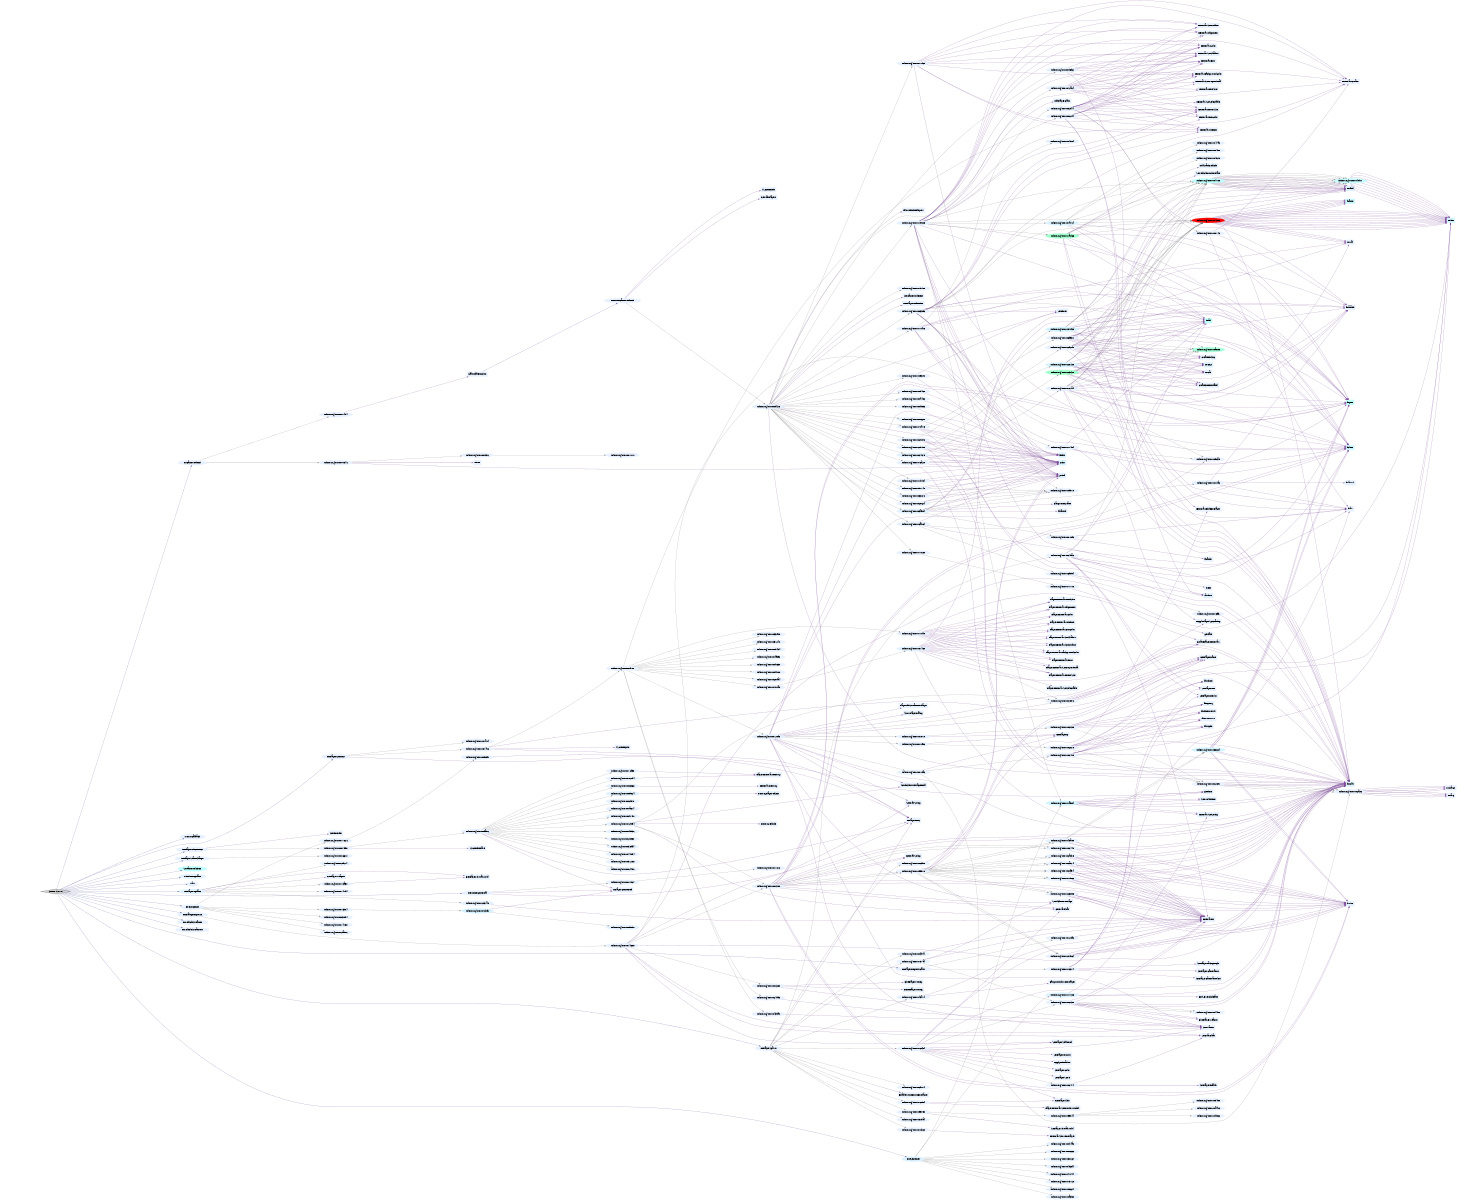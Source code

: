 digraph "Call graph of gamemodes\WoG.amx" {
	size="10,8"; ratio=fill; rankdir=LR
	node [style=filled];
	"SA-MP Server" -> "OnGameModeInit" [color="#4B4E99"];
	"SA-MP Server" -> "YVers_Callback" [color="#4B4E99"];
	"SA-MP Server" -> "OnPlayerConnect" [color="#4B4E99"];
	"SA-MP Server" -> "OnPlayerDisconnect" [color="#4B4E99"];
	"SA-MP Server" -> "Itter_OPDCInternal" [color="#4B4E99"];
	"SA-MP Server" -> "Streamer_Objects" [color="#4B4E99"];
	"SA-MP Server" -> "MissionsUpdate" [color="#4B4E99"];
	"SA-MP Server" -> "main" [color="#4B4E99"];
	"SA-MP Server" -> "OnPlayerSpawn" [color="#4B4E99"];
	"SA-MP Server" -> "OnPlayerStateChange" [color="#4B4E99"];
	"SA-MP Server" -> "OnPlayerRequestClass" [color="#4B4E99"];
	"SA-MP Server" -> "OnPlayerUpdate" [color="#4B4E99"];
	"SA-MP Server" -> "OnVehicleStreamIn" [color="#4B4E99"];
	"SA-MP Server" -> "OnVehicleStreamOut" [color="#4B4E99"];
	"SA-MP Server" -> "OnDialogResponse" [color="#4B4E99"];
	"SA-MP Server" -> "FiveSecTimer" [color="#4B4E99"];
	"SA-MP Server" -> "OneSecTimer" [color="#4B4E99"];
	"OnGameModeInit" -> "unknown@0x0000054c" [color="#777777"];
	"OnGameModeInit" -> "unknown@0x00001454" [color="#777777"];
	"unknown@0x0000054c" -> "unknown@0x00000f2c" [color="#777777"];
	"unknown@0x0000054c" -> "print" [color="#7C4B99"];
	"unknown@0x0000054c" -> "HTTP" [color="#7C4B99"];
	"unknown@0x00000f2c" -> "unknown@0x00001010" [color="#777777"];
	"unknown@0x00001454" -> "CallLocalFunction" [color="#7C4B99"];
	"CallLocalFunction" -> "Itter_OnGameModeInit" [color="#4B4E99"];
	"Itter_OnGameModeInit" -> "unknown@0x0008f428" [color="#777777"];
	"Itter_OnGameModeInit" -> "GetMaxPlayers" [color="#7C4B99"];
	"Itter_OnGameModeInit" -> "SSCANF_Init" [color="#7C4B99"];
	"unknown@0x0008f428" -> "unknown@0x00005468" [color="#777777"];
	"unknown@0x0008f428" -> "unknown@0x00005fcc" [color="#777777"];
	"unknown@0x0008f428" -> "unknown@0x000093d0" [color="#777777"];
	"unknown@0x0008f428" -> "unknown@0x0000a48c" [color="#777777"];
	"unknown@0x0008f428" -> "unknown@0x0000b59c" [color="#777777"];
	"unknown@0x0008f428" -> "unknown@0x0000c628" [color="#777777"];
	"unknown@0x0008f428" -> "unknown@0x00011dc8" [color="#777777"];
	"unknown@0x0008f428" -> "unknown@0x0001bb38" [color="#777777"];
	"unknown@0x0008f428" -> "unknown@0x0001d154" [color="#777777"];
	"unknown@0x0008f428" -> "unknown@0x00024c78" [color="#777777"];
	"unknown@0x0008f428" -> "unknown@0x00029158" [color="#777777"];
	"unknown@0x0008f428" -> "unknown@0x0002be4c" [color="#777777"];
	"unknown@0x0008f428" -> "unknown@0x0002ec24" [color="#777777"];
	"unknown@0x0008f428" -> "unknown@0x00033c7c" [color="#777777"];
	"unknown@0x0008f428" -> "unknown@0x0003a9e4" [color="#777777"];
	"unknown@0x0008f428" -> "unknown@0x00051148" [color="#777777"];
	"unknown@0x0008f428" -> "unknown@0x0006339c" [color="#777777"];
	"unknown@0x0008f428" -> "unknown@0x0006ab64" [color="#777777"];
	"unknown@0x0008f428" -> "unknown@0x00070a18" [color="#777777"];
	"unknown@0x0008f428" -> "unknown@0x00072ac4" [color="#777777"];
	"unknown@0x0008f428" -> "unknown@0x00075790" [color="#777777"];
	"unknown@0x0008f428" -> "unknown@0x00076a20" [color="#777777"];
	"unknown@0x0008f428" -> "unknown@0x000776e0" [color="#777777"];
	"unknown@0x0008f428" -> "unknown@0x00077db8" [color="#777777"];
	"unknown@0x0008f428" -> "SetGameModeText" [color="#7C4B99"];
	"unknown@0x0008f428" -> "print" [color="#7C4B99"];
	"unknown@0x0008f428" -> "format" [color="#7C4B99"];
	"unknown@0x0008f428" -> "SetTimer" [color="#7C4B99"];
	"unknown@0x0008f428" -> "UsePlayerPedAnims" [color="#7C4B99"];
	"unknown@0x0008f428" -> "AllowAdminTeleport" [color="#7C4B99"];
	"unknown@0x00005468" -> "print" [color="#7C4B99"];
	"unknown@0x00005fcc" -> "float" [color="#7C4B99"];
	"unknown@0x00005fcc" -> "TextDrawCreate" [color="#7C4B99"];
	"unknown@0x00005fcc" -> "TextDrawLetterSize" [color="#7C4B99"];
	"unknown@0x00005fcc" -> "TextDrawColor" [color="#7C4B99"];
	"unknown@0x00005fcc" -> "TextDrawSetShadow" [color="#7C4B99"];
	"unknown@0x00005fcc" -> "TextDrawBackgroundColor" [color="#7C4B99"];
	"unknown@0x00005fcc" -> "TextDrawFont" [color="#7C4B99"];
	"unknown@0x000093d0" -> "print" [color="#7C4B99"];
	"unknown@0x000093d0" -> "SetTimer" [color="#7C4B99"];
	"unknown@0x0000a48c" -> "print" [color="#7C4B99"];
	"unknown@0x0000b59c" -> "print" [color="#7C4B99"];
	"unknown@0x0000c628" -> "print" [color="#7C4B99"];
	"unknown@0x00011dc8" -> "print" [color="#7C4B99"];
	"unknown@0x00011dc8" -> "TextDrawCreate" [color="#7C4B99"];
	"unknown@0x00011dc8" -> "TextDrawLetterSize" [color="#7C4B99"];
	"unknown@0x00011dc8" -> "TextDrawAlignment" [color="#7C4B99"];
	"unknown@0x00011dc8" -> "TextDrawColor" [color="#7C4B99"];
	"unknown@0x00011dc8" -> "TextDrawUseBox" [color="#7C4B99"];
	"unknown@0x00011dc8" -> "TextDrawSetShadow" [color="#7C4B99"];
	"unknown@0x00011dc8" -> "TextDrawSetOutline" [color="#7C4B99"];
	"unknown@0x00011dc8" -> "TextDrawBackgroundColor" [color="#7C4B99"];
	"unknown@0x00011dc8" -> "TextDrawFont" [color="#7C4B99"];
	"unknown@0x0001bb38" -> "unknown@0x00004188" [color="#777777"];
	"unknown@0x0001bb38" -> "unknown@0x000042ec" [color="#777777"];
	"unknown@0x0001bb38" -> "unknown@0x00004884" [color="#777777"];
	"unknown@0x0001bb38" -> "unknown@0x0001a5e4" [color="#777777"];
	"unknown@0x0001bb38" -> "unknown@0x0001a7c4" [color="#777777"];
	"unknown@0x0001bb38" -> "unknown@0x0001ad68" [color="#777777"];
	"unknown@0x0001bb38" -> "fopen" [color="#7C4B99"];
	"unknown@0x0001bb38" -> "fclose" [color="#7C4B99"];
	"unknown@0x0001bb38" -> "fread" [color="#7C4B99"];
	"unknown@0x0001bb38" -> "fexist" [color="#7C4B99"];
	"unknown@0x0001bb38" -> "AddPlayerClass" [color="#7C4B99"];
	"unknown@0x0001bb38" -> "print" [color="#7C4B99"];
	"unknown@0x0001bb38" -> "printf" [color="#7C4B99"];
	"unknown@0x0001bb38" -> "format" [color="#7C4B99"];
	"unknown@0x0001bb38" -> "TextDrawCreate" [color="#7C4B99"];
	"unknown@0x0001bb38" -> "TextDrawLetterSize" [color="#7C4B99"];
	"unknown@0x0001bb38" -> "TextDrawAlignment" [color="#7C4B99"];
	"unknown@0x0001bb38" -> "TextDrawColor" [color="#7C4B99"];
	"unknown@0x0001bb38" -> "TextDrawUseBox" [color="#7C4B99"];
	"unknown@0x0001bb38" -> "TextDrawSetShadow" [color="#7C4B99"];
	"unknown@0x0001bb38" -> "TextDrawSetOutline" [color="#7C4B99"];
	"unknown@0x0001bb38" -> "TextDrawBackgroundColor" [color="#7C4B99"];
	"unknown@0x0001bb38" -> "TextDrawFont" [color="#7C4B99"];
	"unknown@0x00004188" -> "unknown@0x000040b0" [color="#777777"];
	"unknown@0x00004188" -> "strfind" [color="#7C4B99"];
	"unknown@0x000040b0" -> "strlen" [color="#7C4B99"];
	"unknown@0x000042ec" -> "strlen" [color="#7C4B99"];
	"unknown@0x0001a5e4" -> "gettime" [color="#7C4B99"];
	"unknown@0x0001a5e4" -> "SetWorldTime" [color="#7C4B99"];
	"unknown@0x0001a5e4" -> "format" [color="#7C4B99"];
	"unknown@0x0001a5e4" -> "TextDrawSetString" [color="#7C4B99"];
	"unknown@0x0001a7c4" -> "unknown@0x00004188" [color="#777777"];
	"unknown@0x0001a7c4" -> "unknown@0x000042ec" [color="#777777"];
	"unknown@0x0001a7c4" -> "unknown@0x000047ac" [color="#777777"];
	"unknown@0x0001a7c4" -> "unknown@0x000084e8" [color="#777777"];
	"unknown@0x0001a7c4" -> "fopen" [color="#7C4B99"];
	"unknown@0x0001a7c4" -> "fclose" [color="#7C4B99"];
	"unknown@0x0001a7c4" -> "fread" [color="#7C4B99"];
	"unknown@0x00004188" -> "unknown@0x000040b0" [color="#777777"];
	"unknown@0x00004188" -> "strfind" [color="#7C4B99"];
	"unknown@0x000040b0" -> "strlen" [color="#7C4B99"];
	"unknown@0x000042ec" -> "strlen" [color="#7C4B99"];
	"unknown@0x000042ec" -> "strval" [color="#7C4B99"];
	"unknown@0x0001ad68" -> "unknown@0x00004188" [color="#777777"];
	"unknown@0x0001ad68" -> "unknown@0x000042ec" [color="#777777"];
	"unknown@0x0001ad68" -> "unknown@0x00004820" [color="#777777"];
	"unknown@0x0001ad68" -> "random" [color="#7C4B99"];
	"unknown@0x0001ad68" -> "fopen" [color="#7C4B99"];
	"unknown@0x0001ad68" -> "fclose" [color="#7C4B99"];
	"unknown@0x0001ad68" -> "fread" [color="#7C4B99"];
	"unknown@0x0001ad68" -> "AddStaticVehicle" [color="#7C4B99"];
	"unknown@0x0001ad68" -> "SetVehicleNumberPlate" [color="#7C4B99"];
	"unknown@0x0001ad68" -> "format" [color="#7C4B99"];
	"unknown@0x00004188" -> "unknown@0x000040b0" [color="#777777"];
	"unknown@0x00004188" -> "strfind" [color="#7C4B99"];
	"unknown@0x000040b0" -> "strlen" [color="#7C4B99"];
	"unknown@0x000042ec" -> "strlen" [color="#7C4B99"];
	"unknown@0x000042ec" -> "strval" [color="#7C4B99"];
	"unknown@0x0001d154" -> "print" [color="#7C4B99"];
	"unknown@0x0001d154" -> "printf" [color="#7C4B99"];
	"unknown@0x00024c78" -> "unknown@0x00023cb8" [color="#777777"];
	"unknown@0x00024c78" -> "fexist" [color="#7C4B99"];
	"unknown@0x00024c78" -> "print" [color="#7C4B99"];
	"unknown@0x00024c78" -> "printf" [color="#7C4B99"];
	"unknown@0x00024c78" -> "format" [color="#7C4B99"];
	"unknown@0x00023cb8" -> "unknown@0x00004188" [color="#777777"];
	"unknown@0x00023cb8" -> "unknown@0x000042ec" [color="#777777"];
	"unknown@0x00023cb8" -> "unknown@0x0000a8e8" [color="#777777"];
	"unknown@0x00023cb8" -> "fopen" [color="#7C4B99"];
	"unknown@0x00023cb8" -> "fclose" [color="#7C4B99"];
	"unknown@0x00023cb8" -> "fread" [color="#7C4B99"];
	"unknown@0x00023cb8" -> "floatadd" [color="#7C4B99"];
	"unknown@0x00023cb8" -> "strcat" [color="#7C4B99"];
	"unknown@0x00023cb8" -> "strcmp" [color="#7C4B99"];
	"unknown@0x00023cb8" -> "strfind" [color="#7C4B99"];
	"unknown@0x00023cb8" -> "CreatePickup" [color="#7C4B99"];
	"unknown@0x00023cb8" -> "format" [color="#7C4B99"];
	"unknown@0x00023cb8" -> "Create3DTextLabel" [color="#7C4B99"];
	"unknown@0x00004188" -> "unknown@0x000040b0" [color="#777777"];
	"unknown@0x00004188" -> "strfind" [color="#7C4B99"];
	"unknown@0x000040b0" -> "strlen" [color="#7C4B99"];
	"unknown@0x000042ec" -> "floatstr" [color="#7C4B99"];
	"unknown@0x000042ec" -> "strlen" [color="#7C4B99"];
	"unknown@0x00029158" -> "unknown@0x00028138" [color="#777777"];
	"unknown@0x00029158" -> "fexist" [color="#7C4B99"];
	"unknown@0x00029158" -> "print" [color="#7C4B99"];
	"unknown@0x00029158" -> "printf" [color="#7C4B99"];
	"unknown@0x00029158" -> "format" [color="#7C4B99"];
	"unknown@0x00028138" -> "unknown@0x00004188" [color="#777777"];
	"unknown@0x00028138" -> "unknown@0x000042ec" [color="#777777"];
	"unknown@0x00028138" -> "unknown@0x0000a8e8" [color="#777777"];
	"unknown@0x00028138" -> "fopen" [color="#7C4B99"];
	"unknown@0x00028138" -> "fclose" [color="#7C4B99"];
	"unknown@0x00028138" -> "fread" [color="#7C4B99"];
	"unknown@0x00028138" -> "floatadd" [color="#7C4B99"];
	"unknown@0x00028138" -> "strcat" [color="#7C4B99"];
	"unknown@0x00028138" -> "strcmp" [color="#7C4B99"];
	"unknown@0x00028138" -> "strfind" [color="#7C4B99"];
	"unknown@0x00028138" -> "CreatePickup" [color="#7C4B99"];
	"unknown@0x00028138" -> "format" [color="#7C4B99"];
	"unknown@0x00028138" -> "Create3DTextLabel" [color="#7C4B99"];
	"unknown@0x00004188" -> "unknown@0x000040b0" [color="#777777"];
	"unknown@0x00004188" -> "strfind" [color="#7C4B99"];
	"unknown@0x000040b0" -> "strlen" [color="#7C4B99"];
	"unknown@0x000042ec" -> "floatstr" [color="#7C4B99"];
	"unknown@0x000042ec" -> "strlen" [color="#7C4B99"];
	"unknown@0x0002be4c" -> "unknown@0x0002b2d0" [color="#777777"];
	"unknown@0x0002be4c" -> "fexist" [color="#7C4B99"];
	"unknown@0x0002be4c" -> "print" [color="#7C4B99"];
	"unknown@0x0002be4c" -> "printf" [color="#7C4B99"];
	"unknown@0x0002be4c" -> "format" [color="#7C4B99"];
	"unknown@0x0002b2d0" -> "unknown@0x00004188" [color="#777777"];
	"unknown@0x0002b2d0" -> "unknown@0x000042ec" [color="#777777"];
	"unknown@0x0002b2d0" -> "unknown@0x0000a8e8" [color="#777777"];
	"unknown@0x0002b2d0" -> "fopen" [color="#7C4B99"];
	"unknown@0x0002b2d0" -> "fclose" [color="#7C4B99"];
	"unknown@0x0002b2d0" -> "fread" [color="#7C4B99"];
	"unknown@0x0002b2d0" -> "floatadd" [color="#7C4B99"];
	"unknown@0x0002b2d0" -> "strcat" [color="#7C4B99"];
	"unknown@0x0002b2d0" -> "strcmp" [color="#7C4B99"];
	"unknown@0x0002b2d0" -> "strfind" [color="#7C4B99"];
	"unknown@0x0002b2d0" -> "CreatePickup" [color="#7C4B99"];
	"unknown@0x0002b2d0" -> "format" [color="#7C4B99"];
	"unknown@0x0002b2d0" -> "Create3DTextLabel" [color="#7C4B99"];
	"unknown@0x00004188" -> "unknown@0x000040b0" [color="#777777"];
	"unknown@0x00004188" -> "strfind" [color="#7C4B99"];
	"unknown@0x000040b0" -> "strlen" [color="#7C4B99"];
	"unknown@0x000042ec" -> "floatstr" [color="#7C4B99"];
	"unknown@0x000042ec" -> "strlen" [color="#7C4B99"];
	"unknown@0x0002ec24" -> "unknown@0x0000b910" [color="#777777"];
	"unknown@0x0002ec24" -> "print" [color="#7C4B99"];
	"unknown@0x0002ec24" -> "printf" [color="#7C4B99"];
	"unknown@0x00033c7c" -> "unknown@0x0000b910" [color="#777777"];
	"unknown@0x00033c7c" -> "print" [color="#7C4B99"];
	"unknown@0x00033c7c" -> "printf" [color="#7C4B99"];
	"unknown@0x0003a9e4" -> "unknown@0x000000ac" [color="#777777"];
	"unknown@0x0003a9e4" -> "unknown@0x000000fc" [color="#777777"];
	"unknown@0x0003a9e4" -> "unknown@0x0000b910" [color="#777777"];
	"unknown@0x0003a9e4" -> "unknown@0x00037d98" [color="#777777"];
	"unknown@0x0003a9e4" -> "floatadd" [color="#7C4B99"];
	"unknown@0x0003a9e4" -> "floatsub" [color="#7C4B99"];
	"unknown@0x0003a9e4" -> "print" [color="#7C4B99"];
	"unknown@0x0003a9e4" -> "printf" [color="#7C4B99"];
	"unknown@0x0003a9e4" -> "GangZoneCreate" [color="#7C4B99"];
	"unknown@0x000000ac" -> "float" [color="#7C4B99"];
	"unknown@0x000000ac" -> "floatmul" [color="#7C4B99"];
	"unknown@0x000000ac" -> "floatadd" [color="#7C4B99"];
	"unknown@0x000000fc" -> "float" [color="#7C4B99"];
	"unknown@0x000000fc" -> "floatdiv" [color="#7C4B99"];
	"unknown@0x00037d98" -> "unknown@0x00004188" [color="#777777"];
	"unknown@0x00037d98" -> "unknown@0x000042ec" [color="#777777"];
	"unknown@0x00037d98" -> "fopen" [color="#7C4B99"];
	"unknown@0x00037d98" -> "fclose" [color="#7C4B99"];
	"unknown@0x00037d98" -> "fread" [color="#7C4B99"];
	"unknown@0x00037d98" -> "strcmp" [color="#7C4B99"];
	"unknown@0x00037d98" -> "strfind" [color="#7C4B99"];
	"unknown@0x00037d98" -> "strval" [color="#7C4B99"];
	"unknown@0x00037d98" -> "format" [color="#7C4B99"];
	"unknown@0x00004188" -> "unknown@0x000040b0" [color="#777777"];
	"unknown@0x00004188" -> "strfind" [color="#7C4B99"];
	"unknown@0x000040b0" -> "strlen" [color="#7C4B99"];
	"unknown@0x000042ec" -> "strlen" [color="#7C4B99"];
	"unknown@0x000042ec" -> "strval" [color="#7C4B99"];
	"unknown@0x00051148" -> "unknown@0x0000b910" [color="#777777"];
	"unknown@0x00051148" -> "print" [color="#7C4B99"];
	"unknown@0x00051148" -> "printf" [color="#7C4B99"];
	"unknown@0x0006339c" -> "unknown@0x00004188" [color="#777777"];
	"unknown@0x0006339c" -> "unknown@0x000042ec" [color="#777777"];
	"unknown@0x0006339c" -> "unknown@0x000096a8" [color="#777777"];
	"unknown@0x0006339c" -> "unknown@0x0000a8e8" [color="#777777"];
	"unknown@0x0006339c" -> "unknown@0x0000b910" [color="#777777"];
	"unknown@0x0006339c" -> "fopen" [color="#7C4B99"];
	"unknown@0x0006339c" -> "fclose" [color="#7C4B99"];
	"unknown@0x0006339c" -> "fread" [color="#7C4B99"];
	"unknown@0x0006339c" -> "print" [color="#7C4B99"];
	"unknown@0x0006339c" -> "printf" [color="#7C4B99"];
	"unknown@0x0006339c" -> "SetTimer" [color="#7C4B99"];
	"unknown@0x0006339c" -> "TextDrawCreate" [color="#7C4B99"];
	"unknown@0x0006339c" -> "TextDrawLetterSize" [color="#7C4B99"];
	"unknown@0x0006339c" -> "TextDrawUseBox" [color="#7C4B99"];
	"unknown@0x0006339c" -> "TextDrawBoxColor" [color="#7C4B99"];
	"unknown@0x000042ec" -> "strlen" [color="#7C4B99"];
	"unknown@0x000042ec" -> "format" [color="#7C4B99"];
	"unknown@0x0006ab64" -> "unknown@0x000096a8" [color="#777777"];
	"unknown@0x0006ab64" -> "unknown@0x0006b894" [color="#777777"];
	"unknown@0x0006ab64" -> "float" [color="#7C4B99"];
	"unknown@0x0006ab64" -> "print" [color="#7C4B99"];
	"unknown@0x0006b894" -> "unknown@0x00003ffc" [color="#777777"];
	"unknown@0x0006b894" -> "random" [color="#7C4B99"];
	"unknown@0x00003ffc" -> "format" [color="#7C4B99"];
	"unknown@0x00070a18" -> "unknown@0x0006f930" [color="#777777"];
	"unknown@0x00070a18" -> "fexist" [color="#7C4B99"];
	"unknown@0x00070a18" -> "print" [color="#7C4B99"];
	"unknown@0x00070a18" -> "printf" [color="#7C4B99"];
	"unknown@0x00070a18" -> "format" [color="#7C4B99"];
	"unknown@0x0006f930" -> "unknown@0x00004188" [color="#777777"];
	"unknown@0x0006f930" -> "unknown@0x000042ec" [color="#777777"];
	"unknown@0x0006f930" -> "unknown@0x0000a8e8" [color="#777777"];
	"unknown@0x0006f930" -> "fopen" [color="#7C4B99"];
	"unknown@0x0006f930" -> "fclose" [color="#7C4B99"];
	"unknown@0x0006f930" -> "fread" [color="#7C4B99"];
	"unknown@0x0006f930" -> "floatadd" [color="#7C4B99"];
	"unknown@0x0006f930" -> "strcat" [color="#7C4B99"];
	"unknown@0x0006f930" -> "strcmp" [color="#7C4B99"];
	"unknown@0x0006f930" -> "strfind" [color="#7C4B99"];
	"unknown@0x0006f930" -> "CreatePickup" [color="#7C4B99"];
	"unknown@0x0006f930" -> "Create3DTextLabel" [color="#7C4B99"];
	"unknown@0x00004188" -> "unknown@0x000040b0" [color="#777777"];
	"unknown@0x00004188" -> "strfind" [color="#7C4B99"];
	"unknown@0x000040b0" -> "strlen" [color="#7C4B99"];
	"unknown@0x000042ec" -> "floatstr" [color="#7C4B99"];
	"unknown@0x000042ec" -> "strlen" [color="#7C4B99"];
	"unknown@0x00072ac4" -> "TextDrawCreate" [color="#7C4B99"];
	"unknown@0x00072ac4" -> "TextDrawLetterSize" [color="#7C4B99"];
	"unknown@0x00072ac4" -> "TextDrawTextSize" [color="#7C4B99"];
	"unknown@0x00072ac4" -> "TextDrawAlignment" [color="#7C4B99"];
	"unknown@0x00072ac4" -> "TextDrawColor" [color="#7C4B99"];
	"unknown@0x00072ac4" -> "TextDrawUseBox" [color="#7C4B99"];
	"unknown@0x00072ac4" -> "TextDrawBoxColor" [color="#7C4B99"];
	"unknown@0x00072ac4" -> "TextDrawSetShadow" [color="#7C4B99"];
	"unknown@0x00072ac4" -> "TextDrawSetOutline" [color="#7C4B99"];
	"unknown@0x00072ac4" -> "TextDrawBackgroundColor" [color="#7C4B99"];
	"unknown@0x00072ac4" -> "TextDrawFont" [color="#7C4B99"];
	"unknown@0x00072ac4" -> "TextDrawSetProportional" [color="#7C4B99"];
	"unknown@0x00076a20" -> "unknown@0x000761a4" [color="#777777"];
	"unknown@0x00076a20" -> "fexist" [color="#7C4B99"];
	"unknown@0x00076a20" -> "print" [color="#7C4B99"];
	"unknown@0x00076a20" -> "printf" [color="#7C4B99"];
	"unknown@0x00076a20" -> "format" [color="#7C4B99"];
	"unknown@0x000761a4" -> "unknown@0x00004188" [color="#777777"];
	"unknown@0x000761a4" -> "unknown@0x000042ec" [color="#777777"];
	"unknown@0x000761a4" -> "unknown@0x000096a8" [color="#777777"];
	"unknown@0x000761a4" -> "unknown@0x0000a8e8" [color="#777777"];
	"unknown@0x000761a4" -> "fopen" [color="#7C4B99"];
	"unknown@0x000761a4" -> "fclose" [color="#7C4B99"];
	"unknown@0x000761a4" -> "fread" [color="#7C4B99"];
	"unknown@0x000761a4" -> "float" [color="#7C4B99"];
	"unknown@0x000761a4" -> "floatadd" [color="#7C4B99"];
	"unknown@0x000761a4" -> "strcat" [color="#7C4B99"];
	"unknown@0x000761a4" -> "strcmp" [color="#7C4B99"];
	"unknown@0x000761a4" -> "strfind" [color="#7C4B99"];
	"unknown@0x000761a4" -> "strval" [color="#7C4B99"];
	"unknown@0x000761a4" -> "format" [color="#7C4B99"];
	"unknown@0x000761a4" -> "Create3DTextLabel" [color="#7C4B99"];
	"unknown@0x00004188" -> "unknown@0x000040b0" [color="#777777"];
	"unknown@0x00004188" -> "strfind" [color="#7C4B99"];
	"unknown@0x000040b0" -> "strlen" [color="#7C4B99"];
	"unknown@0x000042ec" -> "floatstr" [color="#7C4B99"];
	"unknown@0x000042ec" -> "strlen" [color="#7C4B99"];
	"unknown@0x000776e0" -> "unknown@0x00077708" [color="#777777"];
	"unknown@0x00077708" -> "getdate" [color="#7C4B99"];
	"unknown@0x00077db8" -> "unknown@0x00082f44" [color="#777777"];
	"unknown@0x00077db8" -> "fopen" [color="#7C4B99"];
	"unknown@0x00077db8" -> "fclose" [color="#7C4B99"];
	"unknown@0x00077db8" -> "fread" [color="#7C4B99"];
	"unknown@0x00077db8" -> "fexist" [color="#7C4B99"];
	"unknown@0x00077db8" -> "strval" [color="#7C4B99"];
	"unknown@0x00077db8" -> "print" [color="#7C4B99"];
	"unknown@0x00082f44" -> "unknown@0x0000014c" [color="#777777"];
	"unknown@0x00082f44" -> "floatadd" [color="#7C4B99"];
	"unknown@0x00082f44" -> "TextDrawCreate" [color="#7C4B99"];
	"unknown@0x00082f44" -> "TextDrawLetterSize" [color="#7C4B99"];
	"unknown@0x00082f44" -> "TextDrawTextSize" [color="#7C4B99"];
	"unknown@0x00082f44" -> "TextDrawAlignment" [color="#7C4B99"];
	"unknown@0x00082f44" -> "TextDrawColor" [color="#7C4B99"];
	"unknown@0x00082f44" -> "TextDrawUseBox" [color="#7C4B99"];
	"unknown@0x00082f44" -> "TextDrawBoxColor" [color="#7C4B99"];
	"unknown@0x00082f44" -> "TextDrawSetShadow" [color="#7C4B99"];
	"unknown@0x00082f44" -> "TextDrawSetOutline" [color="#7C4B99"];
	"unknown@0x00082f44" -> "TextDrawBackgroundColor" [color="#7C4B99"];
	"unknown@0x00082f44" -> "TextDrawFont" [color="#7C4B99"];
	"unknown@0x00082f44" -> "TextDrawSetProportional" [color="#7C4B99"];
	"unknown@0x00082f44" -> "TextDrawSetSelectable" [color="#7C4B99"];
	"unknown@0x0000014c" -> "float" [color="#7C4B99"];
	"unknown@0x0000014c" -> "floatadd" [color="#7C4B99"];
	"unknown@0x0000014c" -> "TextDrawCreate" [color="#7C4B99"];
	"OnPlayerConnect" -> "unknown@0x00001a04" [color="#777777"];
	"OnPlayerConnect" -> "unknown@0x000874bc" [color="#777777"];
	"OnPlayerConnect" -> "IsPlayerNPC" [color="#7C4B99"];
	"unknown@0x000874bc" -> "unknown@0x0008f888" [color="#777777"];
	"unknown@0x000874bc" -> "GetPlayerName" [color="#7C4B99"];
	"unknown@0x000874bc" -> "IsPlayerNPC" [color="#7C4B99"];
	"unknown@0x000874bc" -> "SSCANF_Join" [color="#7C4B99"];
	"unknown@0x0008f888" -> "unknown@0x000061f4" [color="#777777"];
	"unknown@0x0008f888" -> "unknown@0x00009434" [color="#777777"];
	"unknown@0x0008f888" -> "unknown@0x0000a59c" [color="#777777"];
	"unknown@0x0008f888" -> "unknown@0x0000b650" [color="#777777"];
	"unknown@0x0008f888" -> "unknown@0x0000bb00" [color="#777777"];
	"unknown@0x0008f888" -> "unknown@0x000120f8" [color="#777777"];
	"unknown@0x0008f888" -> "unknown@0x00024ddc" [color="#777777"];
	"unknown@0x0008f888" -> "unknown@0x0002eda4" [color="#777777"];
	"unknown@0x0008f888" -> "unknown@0x00033db8" [color="#777777"];
	"unknown@0x0008f888" -> "unknown@0x000439a0" [color="#777777"];
	"unknown@0x0008f888" -> "unknown@0x00051240" [color="#777777"];
	"unknown@0x0008f888" -> "unknown@0x00071dd0" [color="#777777"];
	"unknown@0x0008f888" -> "unknown@0x000780a8" [color="#777777"];
	"unknown@0x000061f4" -> "float" [color="#7C4B99"];
	"unknown@0x000061f4" -> "TextDrawCreate" [color="#7C4B99"];
	"unknown@0x000061f4" -> "TextDrawLetterSize" [color="#7C4B99"];
	"unknown@0x000061f4" -> "TextDrawColor" [color="#7C4B99"];
	"unknown@0x000061f4" -> "TextDrawSetShadow" [color="#7C4B99"];
	"unknown@0x000061f4" -> "TextDrawBackgroundColor" [color="#7C4B99"];
	"unknown@0x000061f4" -> "TextDrawFont" [color="#7C4B99"];
	"unknown@0x000061f4" -> "TextDrawHideForPlayer" [color="#7C4B99"];
	"unknown@0x000120f8" -> "unknown@0x00001e10" [color="#777777"];
	"unknown@0x000120f8" -> "unknown@0x00001eac" [color="#777777"];
	"unknown@0x000120f8" -> "unknown@0x00001f9c" [color="#777777"];
	"unknown@0x000120f8" -> "unknown@0x00003f7c" [color="#777777"];
	"unknown@0x000120f8" -> "fexist" [color="#7C4B99"];
	"unknown@0x000120f8" -> "strcmp" [color="#7C4B99"];
	"unknown@0x000120f8" -> "GetPlayerName" [color="#7C4B99"];
	"unknown@0x000120f8" -> "SendClientMessage" [color="#7C4B99"];
	"unknown@0x000120f8" -> "SendClientMessageToAll" [color="#7C4B99"];
	"unknown@0x000120f8" -> "print" [color="#7C4B99"];
	"unknown@0x000120f8" -> "format" [color="#7C4B99"];
	"unknown@0x000120f8" -> "IsPlayerNPC" [color="#7C4B99"];
	"unknown@0x000120f8" -> "SetPVarInt" [color="#7C4B99"];
	"unknown@0x000120f8" -> "SetPVarString" [color="#7C4B99"];
	"unknown@0x000120f8" -> "SetPVarFloat" [color="#7C4B99"];
	"unknown@0x000120f8" -> "TogglePlayerSpectating" [color="#7C4B99"];
	"unknown@0x000120f8" -> "PlayAudioStreamForPlayer" [color="#7C4B99"];
	"unknown@0x000120f8" -> "ShowPlayerDialog" [color="#7C4B99"];
	"unknown@0x00001e10" -> "unknown@0x00002038" [color="#777777"];
	"unknown@0x00001e10" -> "GetPlayerIp" [color="#7C4B99"];
	"unknown@0x00002038" -> "unknown@0x000028f0" [color="#777777"];
	"unknown@0x00002038" -> "strlen" [color="#7C4B99"];
	"unknown@0x00002038" -> "format" [color="#7C4B99"];
	"unknown@0x00002038" -> "db_num_rows" [color="#7C4B99"];
	"unknown@0x00002038" -> "db_open" [color="#7C4B99"];
	"unknown@0x00002038" -> "db_close" [color="#7C4B99"];
	"unknown@0x00002038" -> "db_query" [color="#7C4B99"];
	"unknown@0x00002038" -> "db_free_result" [color="#7C4B99"];
	"unknown@0x000028f0" -> "unknown@0x00002a3c" [color="#777777"];
	"unknown@0x000028f0" -> "format" [color="#7C4B99"];
	"unknown@0x00002a3c" -> "numargs" [color="#7C4B99"];
	"unknown@0x00002a3c" -> "setarg" [color="#7C4B99"];
	"unknown@0x00001eac" -> "unknown@0x00002400" [color="#777777"];
	"unknown@0x00001eac" -> "unknown@0x00002a3c" [color="#777777"];
	"unknown@0x00001eac" -> "GetPlayerIp" [color="#7C4B99"];
	"unknown@0x00002400" -> "unknown@0x000028f0" [color="#777777"];
	"unknown@0x00002400" -> "strlen" [color="#7C4B99"];
	"unknown@0x00002400" -> "format" [color="#7C4B99"];
	"unknown@0x00002400" -> "db_num_rows" [color="#7C4B99"];
	"unknown@0x00002400" -> "db_open" [color="#7C4B99"];
	"unknown@0x00002400" -> "db_close" [color="#7C4B99"];
	"unknown@0x00002400" -> "db_query" [color="#7C4B99"];
	"unknown@0x00002400" -> "db_free_result" [color="#7C4B99"];
	"unknown@0x000028f0" -> "unknown@0x00002a3c" [color="#777777"];
	"unknown@0x000028f0" -> "format" [color="#7C4B99"];
	"unknown@0x00002a3c" -> "numargs" [color="#7C4B99"];
	"unknown@0x00002a3c" -> "setarg" [color="#7C4B99"];
	"unknown@0x00002a3c" -> "numargs" [color="#7C4B99"];
	"unknown@0x00002a3c" -> "setarg" [color="#7C4B99"];
	"unknown@0x00001f9c" -> "unknown@0x00002678" [color="#777777"];
	"unknown@0x00001f9c" -> "GetPlayerIp" [color="#7C4B99"];
	"unknown@0x00002678" -> "unknown@0x000028f0" [color="#777777"];
	"unknown@0x00002678" -> "strlen" [color="#7C4B99"];
	"unknown@0x00002678" -> "format" [color="#7C4B99"];
	"unknown@0x00002678" -> "db_num_rows" [color="#7C4B99"];
	"unknown@0x00002678" -> "db_open" [color="#7C4B99"];
	"unknown@0x00002678" -> "db_close" [color="#7C4B99"];
	"unknown@0x00002678" -> "db_query" [color="#7C4B99"];
	"unknown@0x00002678" -> "db_free_result" [color="#7C4B99"];
	"unknown@0x000028f0" -> "unknown@0x00002a3c" [color="#777777"];
	"unknown@0x000028f0" -> "format" [color="#7C4B99"];
	"unknown@0x00002a3c" -> "numargs" [color="#7C4B99"];
	"unknown@0x00002a3c" -> "setarg" [color="#7C4B99"];
	"unknown@0x00003f7c" -> "GetPlayerName" [color="#7C4B99"];
	"unknown@0x00003f7c" -> "format" [color="#7C4B99"];
	"unknown@0x00024ddc" -> "SetPVarInt" [color="#7C4B99"];
	"unknown@0x000439a0" -> "SetPVarInt" [color="#7C4B99"];
	"unknown@0x00071dd0" -> "unknown@0x00003f7c" [color="#777777"];
	"unknown@0x00071dd0" -> "CreatePlayerTextDraw" [color="#7C4B99"];
	"unknown@0x00071dd0" -> "PlayerTextDrawLetterSize" [color="#7C4B99"];
	"unknown@0x00071dd0" -> "PlayerTextDrawTextSize" [color="#7C4B99"];
	"unknown@0x00071dd0" -> "PlayerTextDrawAlignment" [color="#7C4B99"];
	"unknown@0x00071dd0" -> "PlayerTextDrawColor" [color="#7C4B99"];
	"unknown@0x00071dd0" -> "PlayerTextDrawUseBox" [color="#7C4B99"];
	"unknown@0x00071dd0" -> "PlayerTextDrawBoxColor" [color="#7C4B99"];
	"unknown@0x00071dd0" -> "PlayerTextDrawSetShadow" [color="#7C4B99"];
	"unknown@0x00071dd0" -> "PlayerTextDrawSetOutline" [color="#7C4B99"];
	"unknown@0x00071dd0" -> "PlayerTextDrawBackgroundColor" [color="#7C4B99"];
	"unknown@0x00071dd0" -> "PlayerTextDrawFont" [color="#7C4B99"];
	"unknown@0x00071dd0" -> "PlayerTextDrawSetProportional" [color="#7C4B99"];
	"unknown@0x00003f7c" -> "GetPlayerName" [color="#7C4B99"];
	"unknown@0x00003f7c" -> "CreatePlayerTextDraw" [color="#7C4B99"];
	"unknown@0x000780a8" -> "unknown@0x00081460" [color="#777777"];
	"unknown@0x00081460" -> "floatadd" [color="#7C4B99"];
	"unknown@0x00081460" -> "format" [color="#7C4B99"];
	"unknown@0x00081460" -> "CreatePlayerTextDraw" [color="#7C4B99"];
	"unknown@0x00081460" -> "PlayerTextDrawLetterSize" [color="#7C4B99"];
	"unknown@0x00081460" -> "PlayerTextDrawTextSize" [color="#7C4B99"];
	"unknown@0x00081460" -> "PlayerTextDrawAlignment" [color="#7C4B99"];
	"unknown@0x00081460" -> "PlayerTextDrawColor" [color="#7C4B99"];
	"unknown@0x00081460" -> "PlayerTextDrawUseBox" [color="#7C4B99"];
	"unknown@0x00081460" -> "PlayerTextDrawBoxColor" [color="#7C4B99"];
	"unknown@0x00081460" -> "PlayerTextDrawSetShadow" [color="#7C4B99"];
	"unknown@0x00081460" -> "PlayerTextDrawSetOutline" [color="#7C4B99"];
	"unknown@0x00081460" -> "PlayerTextDrawBackgroundColor" [color="#7C4B99"];
	"unknown@0x00081460" -> "PlayerTextDrawFont" [color="#7C4B99"];
	"unknown@0x00081460" -> "PlayerTextDrawSetProportional" [color="#7C4B99"];
	"unknown@0x00081460" -> "PlayerTextDrawSetSelectable" [color="#7C4B99"];
	"OnPlayerDisconnect" -> "unknown@0x00087598" [color="#777777"];
	"OnPlayerDisconnect" -> "SetTimerEx" [color="#7C4B99"];
	"unknown@0x00087598" -> "unknown@0x0008fa9c" [color="#777777"];
	"unknown@0x00087598" -> "SSCANF_Leave" [color="#7C4B99"];
	"unknown@0x0008fa9c" -> "unknown@0x00006568" [color="#777777"];
	"unknown@0x0008fa9c" -> "unknown@0x00009524" [color="#777777"];
	"unknown@0x0008fa9c" -> "unknown@0x0000a614" [color="#777777"];
	"unknown@0x0008fa9c" -> "unknown@0x0000b7b0" [color="#777777"];
	"unknown@0x0008fa9c" -> "unknown@0x0000bb3c" [color="#777777"];
	"unknown@0x0008fa9c" -> "unknown@0x00012994" [color="#777777"];
	"unknown@0x0008fa9c" -> "unknown@0x0002ede0" [color="#777777"];
	"unknown@0x0008fa9c" -> "unknown@0x00033df4" [color="#777777"];
	"unknown@0x0008fa9c" -> "unknown@0x00044894" [color="#777777"];
	"unknown@0x0008fa9c" -> "unknown@0x00051288" [color="#777777"];
	"unknown@0x0008fa9c" -> "unknown@0x000644ec" [color="#777777"];
	"unknown@0x0008fa9c" -> "unknown@0x0006de70" [color="#777777"];
	"unknown@0x0008fa9c" -> "unknown@0x00072f98" [color="#777777"];
	"unknown@0x0008fa9c" -> "unknown@0x000782b4" [color="#777777"];
	"unknown@0x0008fa9c" -> "IsPlayerConnected" [color="#7C4B99"];
	"unknown@0x0008fa9c" -> "IsPlayerNPC" [color="#7C4B99"];
	"unknown@0x00006568" -> "TextDrawDestroy" [color="#7C4B99"];
	"unknown@0x00009524" -> "DestroyPlayerObject" [color="#7C4B99"];
	"unknown@0x00012994" -> "unknown@0x00003f7c" [color="#777777"];
	"unknown@0x00012994" -> "unknown@0x0000d200" [color="#777777"];
	"unknown@0x00012994" -> "DestroyVehicle" [color="#7C4B99"];
	"unknown@0x00012994" -> "SendClientMessageToAll" [color="#7C4B99"];
	"unknown@0x00012994" -> "GetPVarInt" [color="#7C4B99"];
	"unknown@0x00003f7c" -> "GetPlayerName" [color="#7C4B99"];
	"unknown@0x00003f7c" -> "format" [color="#7C4B99"];
	"unknown@0x0000d200" -> "unknown@0x0000c440" [color="#777777"];
	"unknown@0x0000d200" -> "unknown@0x00099910" [color="#777777"];
	"unknown@0x0000d200" -> "fopen" [color="#7C4B99"];
	"unknown@0x0000d200" -> "fclose" [color="#7C4B99"];
	"unknown@0x0000d200" -> "fwrite" [color="#7C4B99"];
	"unknown@0x0000d200" -> "format" [color="#7C4B99"];
	"unknown@0x0000d200" -> "GetPVarInt" [color="#7C4B99"];
	"unknown@0x0000d200" -> "GetPVarFloat" [color="#7C4B99"];
	"unknown@0x0000d200" -> "GetPVarString" [color="#7C4B99"];
	"unknown@0x0000c440" -> "format" [color="#7C4B99"];
	"unknown@0x0000c440" -> "GetPVarInt" [color="#7C4B99"];
	"unknown@0x00099910" -> "unknown@0x00023898" [color="#777777"];
	"unknown@0x00099910" -> "unknown@0x00027564" [color="#777777"];
	"unknown@0x00099910" -> "unknown@0x0002acb8" [color="#777777"];
	"unknown@0x00099910" -> "unknown@0x0002ca94" [color="#777777"];
	"unknown@0x00099910" -> "unknown@0x00045a80" [color="#777777"];
	"unknown@0x00099910" -> "unknown@0x0006ac14" [color="#777777"];
	"unknown@0x00099910" -> "unknown@0x0007156c" [color="#777777"];
	"unknown@0x00099910" -> "GetPlayerName" [color="#7C4B99"];
	"unknown@0x00099910" -> "printf" [color="#7C4B99"];
	"unknown@0x00023898" -> "fwrite" [color="#7C4B99"];
	"unknown@0x00023898" -> "format" [color="#7C4B99"];
	"unknown@0x00023898" -> "GetPVarInt" [color="#7C4B99"];
	"unknown@0x00027564" -> "fwrite" [color="#7C4B99"];
	"unknown@0x00027564" -> "format" [color="#7C4B99"];
	"unknown@0x00027564" -> "GetPVarInt" [color="#7C4B99"];
	"unknown@0x0002acb8" -> "fwrite" [color="#7C4B99"];
	"unknown@0x0002acb8" -> "format" [color="#7C4B99"];
	"unknown@0x0002acb8" -> "GetPVarInt" [color="#7C4B99"];
	"unknown@0x0002ca94" -> "fwrite" [color="#7C4B99"];
	"unknown@0x0002ca94" -> "format" [color="#7C4B99"];
	"unknown@0x0002ca94" -> "GetPVarInt" [color="#7C4B99"];
	"unknown@0x00045a80" -> "unknown@0x00038684" [color="#777777"];
	"unknown@0x00045a80" -> "fwrite" [color="#7C4B99"];
	"unknown@0x00045a80" -> "GetPVarInt" [color="#7C4B99"];
	"unknown@0x00038684" -> "fopen" [color="#7C4B99"];
	"unknown@0x00038684" -> "fclose" [color="#7C4B99"];
	"unknown@0x00038684" -> "fwrite" [color="#7C4B99"];
	"unknown@0x00038684" -> "format" [color="#7C4B99"];
	"unknown@0x0006ac14" -> "fwrite" [color="#7C4B99"];
	"unknown@0x0006ac14" -> "format" [color="#7C4B99"];
	"unknown@0x0006ac14" -> "GetPVarInt" [color="#7C4B99"];
	"unknown@0x0007156c" -> "fwrite" [color="#7C4B99"];
	"unknown@0x0007156c" -> "format" [color="#7C4B99"];
	"unknown@0x0007156c" -> "GetPVarInt" [color="#7C4B99"];
	"unknown@0x00072f98" -> "PlayerTextDrawDestroy" [color="#7C4B99"];
	"unknown@0x000782b4" -> "PlayerTextDrawDestroy" [color="#7C4B99"];
	"Itter_OPDCInternal" -> "unknown@0x00001bc4" [color="#777777"];
	"Itter_OPDCInternal" -> "IsPlayerConnected" [color="#7C4B99"];
	"Itter_OPDCInternal" -> "IsPlayerNPC" [color="#7C4B99"];
	"unknown@0x00001bc4" -> "unknown@0x00001c1c" [color="#777777"];
	"OnPlayerSpawn" -> "unknown@0x000065b8" [color="#777777"];
	"OnPlayerSpawn" -> "unknown@0x00012d34" [color="#777777"];
	"OnPlayerSpawn" -> "unknown@0x0001cbc8" [color="#777777"];
	"OnPlayerSpawn" -> "unknown@0x00024eac" [color="#777777"];
	"OnPlayerSpawn" -> "unknown@0x0002f104" [color="#777777"];
	"OnPlayerSpawn" -> "unknown@0x00043a14" [color="#777777"];
	"OnPlayerSpawn" -> "unknown@0x000515a4" [color="#777777"];
	"OnPlayerSpawn" -> "unknown@0x0006a7f4" [color="#777777"];
	"OnPlayerSpawn" -> "unknown@0x00072e54" [color="#777777"];
	"OnPlayerSpawn" -> "unknown@0x000757a4" [color="#777777"];
	"OnPlayerSpawn" -> "unknown@0x00099de0" [color="#777777"];
	"OnPlayerSpawn" -> "EnableStuntBonusForPlayer" [color="#7C4B99"];
	"OnPlayerSpawn" -> "IsPlayerNPC" [color="#7C4B99"];
	"unknown@0x000065b8" -> "TextDrawHideForPlayer" [color="#7C4B99"];
	"unknown@0x00012d34" -> "unknown@0x0000c038" [color="#777777"];
	"unknown@0x00012d34" -> "unknown@0x0000c474" [color="#777777"];
	"unknown@0x00012d34" -> "GetPlayerSkin" [color="#7C4B99"];
	"unknown@0x00012d34" -> "SetPlayerColor" [color="#7C4B99"];
	"unknown@0x00012d34" -> "SetPlayerScore" [color="#7C4B99"];
	"unknown@0x00012d34" -> "format" [color="#7C4B99"];
	"unknown@0x00012d34" -> "SetPlayerSkillLevel" [color="#7C4B99"];
	"unknown@0x00012d34" -> "SetPVarInt" [color="#7C4B99"];
	"unknown@0x00012d34" -> "GetPVarInt" [color="#7C4B99"];
	"unknown@0x00012d34" -> "GetPVarFloat" [color="#7C4B99"];
	"unknown@0x00012d34" -> "SetPlayerArmour" [color="#7C4B99"];
	"unknown@0x00012d34" -> "ApplyAnimation" [color="#7C4B99"];
	"unknown@0x0000c038" -> "unknown@0x000044e8" [color="#777777"];
	"unknown@0x0000c038" -> "format" [color="#7C4B99"];
	"unknown@0x0000c038" -> "SetPVarInt" [color="#7C4B99"];
	"unknown@0x0000c038" -> "GetPVarInt" [color="#7C4B99"];
	"unknown@0x0000c038" -> "GivePlayerWeapon" [color="#7C4B99"];
	"unknown@0x0000c474" -> "SetPVarFloat" [color="#7C4B99"];
	"unknown@0x0000c474" -> "SetPlayerHealth" [color="#7C4B99"];
	"unknown@0x0001cbc8" -> "TextDrawShowForPlayer" [color="#7C4B99"];
	"unknown@0x00024eac" -> "unknown@0x000042ec" [color="#777777"];
	"unknown@0x00024eac" -> "random" [color="#7C4B99"];
	"unknown@0x00024eac" -> "fopen" [color="#7C4B99"];
	"unknown@0x00024eac" -> "fclose" [color="#7C4B99"];
	"unknown@0x00024eac" -> "fread" [color="#7C4B99"];
	"unknown@0x00024eac" -> "fseek" [color="#7C4B99"];
	"unknown@0x00024eac" -> "GetPVarInt" [color="#7C4B99"];
	"unknown@0x00024eac" -> "SetPlayerPos" [color="#7C4B99"];
	"unknown@0x00024eac" -> "SetPlayerInterior" [color="#7C4B99"];
	"unknown@0x000042ec" -> "floatstr" [color="#7C4B99"];
	"unknown@0x000042ec" -> "strlen" [color="#7C4B99"];
	"unknown@0x00043a14" -> "GangZoneShowForPlayer" [color="#7C4B99"];
	"unknown@0x00043a14" -> "GetPVarInt" [color="#7C4B99"];
	"unknown@0x0006a7f4" -> "GetPVarInt" [color="#7C4B99"];
	"unknown@0x00072e54" -> "GetPlayerSkin" [color="#7C4B99"];
	"unknown@0x00072e54" -> "PlayerTextDrawSetPreviewModel" [color="#7C4B99"];
	"unknown@0x000757a4" -> "unknown@0x0000c038" [color="#777777"];
	"unknown@0x000757a4" -> "SendClientMessage" [color="#7C4B99"];
	"unknown@0x000757a4" -> "GetPVarInt" [color="#7C4B99"];
	"unknown@0x0000c038" -> "unknown@0x000044e8" [color="#777777"];
	"unknown@0x0000c038" -> "format" [color="#7C4B99"];
	"unknown@0x0000c038" -> "SetPVarInt" [color="#7C4B99"];
	"unknown@0x0000c038" -> "GetPVarInt" [color="#7C4B99"];
	"unknown@0x0000c038" -> "GivePlayerWeapon" [color="#7C4B99"];
	"unknown@0x00099de0" -> "unknown@0x00099e44" [color="#777777"];
	"unknown@0x00099de0" -> "SetPlayerVirtualWorld" [color="#7C4B99"];
	"unknown@0x00099e44" -> "unknown@0x000094e0" [color="#777777"];
	"unknown@0x00099e44" -> "unknown@0x0000a4bc" [color="#777777"];
	"unknown@0x00099e44" -> "unknown@0x0000b5cc" [color="#777777"];
	"OnPlayerStateChange" -> "unknown@0x00006610" [color="#777777"];
	"OnPlayerRequestClass" -> "unknown@0x000128ac" [color="#777777"];
	"OnPlayerRequestClass" -> "unknown@0x0001c374" [color="#777777"];
	"unknown@0x000128ac" -> "GetPVarInt" [color="#7C4B99"];
	"unknown@0x0001c374" -> "float" [color="#7C4B99"];
	"unknown@0x0001c374" -> "SetPlayerPos" [color="#7C4B99"];
	"unknown@0x0001c374" -> "SetPlayerInterior" [color="#7C4B99"];
	"unknown@0x0001c374" -> "SetPlayerCameraPos" [color="#7C4B99"];
	"unknown@0x0001c374" -> "SetPlayerCameraLookAt" [color="#7C4B99"];
	"unknown@0x0001c374" -> "SetPlayerFacingAngle" [color="#7C4B99"];
	"OnPlayerUpdate" -> "unknown@0x000141d4" [color="#777777"];
	"OnPlayerUpdate" -> "unknown@0x0001ca50" [color="#777777"];
	"OnPlayerUpdate" -> "unknown@0x000237a0" [color="#777777"];
	"OnPlayerUpdate" -> "unknown@0x0002fc14" [color="#777777"];
	"OnPlayerUpdate" -> "GetPlayerVirtualWorld" [color="#7C4B99"];
	"OnPlayerUpdate" -> "GetPlayerWeapon" [color="#7C4B99"];
	"unknown@0x0001ca50" -> "GetPlayerVirtualWorld" [color="#7C4B99"];
	"unknown@0x000237a0" -> "GetPVarInt" [color="#7C4B99"];
	"OnDialogResponse" -> "unknown@0x00014688" [color="#777777"];
	"unknown@0x00014688" -> "unknown@0x0000c380" [color="#777777"];
	"unknown@0x00014688" -> "unknown@0x0000d200" [color="#777777"];
	"unknown@0x00014688" -> "unknown@0x000114e4" [color="#777777"];
	"unknown@0x00014688" -> "strlen" [color="#7C4B99"];
	"unknown@0x00014688" -> "format" [color="#7C4B99"];
	"unknown@0x00014688" -> "SetPlayerSkillLevel" [color="#7C4B99"];
	"unknown@0x00014688" -> "SetPVarInt" [color="#7C4B99"];
	"unknown@0x00014688" -> "SetPVarString" [color="#7C4B99"];
	"unknown@0x00014688" -> "SetPVarFloat" [color="#7C4B99"];
	"unknown@0x0000c380" -> "ResetPlayerMoney" [color="#7C4B99"];
	"unknown@0x0000c380" -> "SetPVarInt" [color="#7C4B99"];
	"unknown@0x0000c380" -> "GivePlayerMoney" [color="#7C4B99"];
	"unknown@0x0000d200" -> "unknown@0x0000c440" [color="#777777"];
	"unknown@0x0000d200" -> "unknown@0x00099910" [color="#777777"];
	"unknown@0x0000d200" -> "fopen" [color="#7C4B99"];
	"unknown@0x0000d200" -> "fclose" [color="#7C4B99"];
	"unknown@0x0000d200" -> "fwrite" [color="#7C4B99"];
	"unknown@0x0000d200" -> "format" [color="#7C4B99"];
	"unknown@0x0000d200" -> "GetPVarInt" [color="#7C4B99"];
	"unknown@0x0000d200" -> "GetPVarFloat" [color="#7C4B99"];
	"unknown@0x0000d200" -> "GetPVarString" [color="#7C4B99"];
	"unknown@0x0000c440" -> "format" [color="#7C4B99"];
	"unknown@0x0000c440" -> "GetPVarInt" [color="#7C4B99"];
	"unknown@0x00099910" -> "unknown@0x00023898" [color="#777777"];
	"unknown@0x00099910" -> "unknown@0x00027564" [color="#777777"];
	"unknown@0x00099910" -> "unknown@0x0002acb8" [color="#777777"];
	"unknown@0x00099910" -> "unknown@0x0002ca94" [color="#777777"];
	"unknown@0x00099910" -> "unknown@0x00045a80" [color="#777777"];
	"unknown@0x00099910" -> "unknown@0x0006ac14" [color="#777777"];
	"unknown@0x00099910" -> "unknown@0x0007156c" [color="#777777"];
	"unknown@0x00099910" -> "GetPlayerName" [color="#7C4B99"];
	"unknown@0x00099910" -> "printf" [color="#7C4B99"];
	"unknown@0x00023898" -> "fwrite" [color="#7C4B99"];
	"unknown@0x00023898" -> "format" [color="#7C4B99"];
	"unknown@0x00023898" -> "GetPVarInt" [color="#7C4B99"];
	"unknown@0x00027564" -> "fwrite" [color="#7C4B99"];
	"unknown@0x00027564" -> "format" [color="#7C4B99"];
	"unknown@0x00027564" -> "GetPVarInt" [color="#7C4B99"];
	"unknown@0x0002acb8" -> "fwrite" [color="#7C4B99"];
	"unknown@0x0002acb8" -> "format" [color="#7C4B99"];
	"unknown@0x0002acb8" -> "GetPVarInt" [color="#7C4B99"];
	"unknown@0x0002ca94" -> "fwrite" [color="#7C4B99"];
	"unknown@0x0002ca94" -> "format" [color="#7C4B99"];
	"unknown@0x0002ca94" -> "GetPVarInt" [color="#7C4B99"];
	"unknown@0x00045a80" -> "unknown@0x00038684" [color="#777777"];
	"unknown@0x00045a80" -> "fwrite" [color="#7C4B99"];
	"unknown@0x00045a80" -> "GetPVarInt" [color="#7C4B99"];
	"unknown@0x00038684" -> "fopen" [color="#7C4B99"];
	"unknown@0x00038684" -> "fclose" [color="#7C4B99"];
	"unknown@0x00038684" -> "fwrite" [color="#7C4B99"];
	"unknown@0x00038684" -> "format" [color="#7C4B99"];
	"unknown@0x0006ac14" -> "fwrite" [color="#7C4B99"];
	"unknown@0x0006ac14" -> "format" [color="#7C4B99"];
	"unknown@0x0006ac14" -> "GetPVarInt" [color="#7C4B99"];
	"unknown@0x0007156c" -> "fwrite" [color="#7C4B99"];
	"unknown@0x0007156c" -> "format" [color="#7C4B99"];
	"unknown@0x0007156c" -> "GetPVarInt" [color="#7C4B99"];
	"unknown@0x000114e4" -> "fopen" [color="#7C4B99"];
	"unknown@0x000114e4" -> "fclose" [color="#7C4B99"];
	"unknown@0x000114e4" -> "fread" [color="#7C4B99"];
	"unknown@0x000114e4" -> "TogglePlayerSpectating" [color="#7C4B99"];
	"FiveSecTimer" -> "unknown@0x000141e8" [color="#777777"];
	"FiveSecTimer" -> "unknown@0x0002a9ec" [color="#777777"];
	"FiveSecTimer" -> "unknown@0x0006b0b4" [color="#777777"];
	"FiveSecTimer" -> "unknown@0x00076b84" [color="#777777"];
	"FiveSecTimer" -> "unknown@0x0007782c" [color="#777777"];
	"unknown@0x00076b84" -> "unknown@0x00076bfc" [color="#777777"];
	"unknown@0x00076bfc" -> "unknown@0x00009950" [color="#777777"];
	"unknown@0x00076bfc" -> "IsPlayerConnected" [color="#7C4B99"];
	"unknown@0x0007782c" -> "unknown@0x00005ef0" [color="#777777"];
	"unknown@0x00005ef0" -> "gettime" [color="#7C4B99"];
	"OneSecTimer" -> "unknown@0x00006624" [color="#777777"];
	"OneSecTimer" -> "unknown@0x0000a350" [color="#777777"];
	"OneSecTimer" -> "unknown@0x0000b4ac" [color="#777777"];
	"OneSecTimer" -> "unknown@0x0000c66c" [color="#777777"];
	"OneSecTimer" -> "unknown@0x00014138" [color="#777777"];
	"OneSecTimer" -> "unknown@0x0001a5e4" [color="#777777"];
	"OneSecTimer" -> "unknown@0x00030c64" [color="#777777"];
	"OneSecTimer" -> "unknown@0x000463f4" [color="#777777"];
	"OneSecTimer" -> "unknown@0x00047d44" [color="#777777"];
	"OneSecTimer" -> "unknown@0x000751c8" [color="#777777"];
	"unknown@0x00014138" -> "format" [color="#7C4B99"];
	"unknown@0x00014138" -> "GetServerTickRate" [color="#7C4B99"];
	"unknown@0x00014138" -> "TextDrawSetString" [color="#7C4B99"];
	"unknown@0x0001a5e4" -> "gettime" [color="#7C4B99"];
	"unknown@0x0001a5e4" -> "SetWorldTime" [color="#7C4B99"];
	"unknown@0x0001a5e4" -> "format" [color="#7C4B99"];
	"unknown@0x0001a5e4" -> "TextDrawSetString" [color="#7C4B99"];
	"SA-MP Server" [shape=diamond];
	"OnGameModeInit" [color="0.599852, 0.100222, 1", shape=octagon];
	"unknown@0x0000054c" [color="0.599654, 0.100519, 1", shape=oval];
	"unknown@0x00000f2c" [color="0.599946, 0.100081, 1", shape=oval];
	"unknown@0x00001010" [color="0.599995, 0.100008, 1", shape=oval];
	"print" [color="0.559217, 0.161175, 1", shape=box];
	"HTTP" [color="0.599815, 0.100277, 1", shape=box];
	"unknown@0x00001454" [color="0.599969, 0.100046, 1", shape=oval];
	"CallLocalFunction" [color="0.599962, 0.100057, 1", shape=box];
	"Itter_OnGameModeInit" [color="0.599929, 0.100106, 1", shape=octagon];
	"unknown@0x0008f428" [color="0.598361, 0.102458, 1", shape=oval];
	"unknown@0x00005468" [color="0.599973, 0.10004, 1", shape=oval];
	"print" [color="0.559217, 0.161175, 1", shape=box];
	"unknown@0x00005fcc" [color="0.598781, 0.101828, 1", shape=oval];
	"float" [color="0.599534, 0.100699, 1", shape=box];
	"TextDrawCreate" [color="0.599541, 0.100689, 1", shape=box];
	"TextDrawLetterSize" [color="0.599885, 0.100172, 1", shape=box];
	"TextDrawColor" [color="0.599923, 0.100115, 1", shape=box];
	"TextDrawSetShadow" [color="0.599927, 0.10011, 1", shape=box];
	"TextDrawBackgroundColor" [color="0.599929, 0.100106, 1", shape=box];
	"TextDrawFont" [color="0.599923, 0.100115, 1", shape=box];
	"unknown@0x000093d0" [color="0.599867, 0.100199, 1", shape=oval];
	"print" [color="0.559217, 0.161175, 1", shape=box];
	"SetTimer" [color="0.599961, 0.100058, 1", shape=box];
	"unknown@0x0000a48c" [color="0.599926, 0.100111, 1", shape=oval];
	"print" [color="0.559217, 0.161175, 1", shape=box];
	"unknown@0x0000b59c" [color="0.599923, 0.100115, 1", shape=oval];
	"print" [color="0.559217, 0.161175, 1", shape=box];
	"unknown@0x0000c628" [color="0.599966, 0.10005, 1", shape=oval];
	"print" [color="0.559217, 0.161175, 1", shape=box];
	"unknown@0x00011dc8" [color="0.599765, 0.100353, 1", shape=oval];
	"print" [color="0.559217, 0.161175, 1", shape=box];
	"TextDrawCreate" [color="0.599541, 0.100689, 1", shape=box];
	"TextDrawLetterSize" [color="0.599885, 0.100172, 1", shape=box];
	"TextDrawAlignment" [color="0.599929, 0.100106, 1", shape=box];
	"TextDrawColor" [color="0.599923, 0.100115, 1", shape=box];
	"TextDrawUseBox" [color="0.599899, 0.100151, 1", shape=box];
	"TextDrawSetShadow" [color="0.599927, 0.10011, 1", shape=box];
	"TextDrawSetOutline" [color="0.599933, 0.100101, 1", shape=box];
	"TextDrawBackgroundColor" [color="0.599929, 0.100106, 1", shape=box];
	"TextDrawFont" [color="0.599923, 0.100115, 1", shape=box];
	"unknown@0x0001bb38" [color="0.595093, 0.10736, 1", shape=oval];
	"unknown@0x00004188" [color="0.503791, 0.244314, 1", shape=oval];
	"unknown@0x000040b0" [color="0.514193, 0.228711, 1", shape=oval];
	"strlen" [color="0.545356, 0.181966, 1", shape=box];
	"strfind" [color="0.571449, 0.142827, 1", shape=box];
	"unknown@0x000042ec" [color="0, 1, 1", shape=oval];
	"strlen" [color="0.545356, 0.181966, 1", shape=box];
	"unknown@0x00004884" [color="0.598002, 0.102997, 1", shape=oval];
	"unknown@0x0001a5e4" [color="0.543314, 0.185029, 1", shape=oval];
	"gettime" [color="0.594196, 0.108706, 1", shape=box];
	"SetWorldTime" [color="0.589058, 0.116412, 1", shape=box];
	"format" [color="0.572865, 0.140702, 1", shape=box];
	"TextDrawSetString" [color="0.588943, 0.116585, 1", shape=box];
	"unknown@0x0001a7c4" [color="0.559935, 0.160098, 1", shape=oval];
	"unknown@0x00004188" [color="0.503791, 0.244314, 1", shape=oval];
	"unknown@0x000040b0" [color="0.514193, 0.228711, 1", shape=oval];
	"strlen" [color="0.545356, 0.181966, 1", shape=box];
	"strfind" [color="0.571449, 0.142827, 1", shape=box];
	"unknown@0x000042ec" [color="0, 1, 1", shape=oval];
	"strlen" [color="0.545356, 0.181966, 1", shape=box];
	"strval" [color="0.590144, 0.114785, 1", shape=box];
	"unknown@0x000047ac" [color="0.596859, 0.104712, 1", shape=oval];
	"unknown@0x000084e8" [color="0.592256, 0.111615, 1", shape=oval];
	"fopen" [color="0.486652, 0.270023, 1", shape=box];
	"fclose" [color="0.532157, 0.201765, 1", shape=box];
	"fread" [color="0.492427, 0.261359, 1", shape=box];
	"unknown@0x0001ad68" [color="0.413985, 0.379023, 1", shape=oval];
	"unknown@0x00004188" [color="0.503791, 0.244314, 1", shape=oval];
	"unknown@0x000040b0" [color="0.514193, 0.228711, 1", shape=oval];
	"strlen" [color="0.545356, 0.181966, 1", shape=box];
	"strfind" [color="0.571449, 0.142827, 1", shape=box];
	"unknown@0x000042ec" [color="0, 1, 1", shape=oval];
	"strlen" [color="0.545356, 0.181966, 1", shape=box];
	"strval" [color="0.590144, 0.114785, 1", shape=box];
	"unknown@0x00004820" [color="0.596191, 0.105714, 1", shape=oval];
	"random" [color="0.582645, 0.126033, 1", shape=box];
	"fopen" [color="0.486652, 0.270023, 1", shape=box];
	"fclose" [color="0.532157, 0.201765, 1", shape=box];
	"fread" [color="0.492427, 0.261359, 1", shape=box];
	"AddStaticVehicle" [color="0.588813, 0.11678, 1", shape=box];
	"SetVehicleNumberPlate" [color="0.596649, 0.105026, 1", shape=box];
	"format" [color="0.572865, 0.140702, 1", shape=box];
	"fopen" [color="0.486652, 0.270023, 1", shape=box];
	"fclose" [color="0.532157, 0.201765, 1", shape=box];
	"fread" [color="0.492427, 0.261359, 1", shape=box];
	"fexist" [color="0.562626, 0.156061, 1", shape=box];
	"AddPlayerClass" [color="0.599596, 0.100606, 1", shape=box];
	"print" [color="0.559217, 0.161175, 1", shape=box];
	"printf" [color="0.579204, 0.131194, 1", shape=box];
	"format" [color="0.572865, 0.140702, 1", shape=box];
	"TextDrawCreate" [color="0.599541, 0.100689, 1", shape=box];
	"TextDrawLetterSize" [color="0.599885, 0.100172, 1", shape=box];
	"TextDrawAlignment" [color="0.599929, 0.100106, 1", shape=box];
	"TextDrawColor" [color="0.599923, 0.100115, 1", shape=box];
	"TextDrawUseBox" [color="0.599899, 0.100151, 1", shape=box];
	"TextDrawSetShadow" [color="0.599927, 0.10011, 1", shape=box];
	"TextDrawSetOutline" [color="0.599933, 0.100101, 1", shape=box];
	"TextDrawBackgroundColor" [color="0.599929, 0.100106, 1", shape=box];
	"TextDrawFont" [color="0.599923, 0.100115, 1", shape=box];
	"unknown@0x0001d154" [color="0.59996, 0.10006, 1", shape=oval];
	"print" [color="0.559217, 0.161175, 1", shape=box];
	"printf" [color="0.579204, 0.131194, 1", shape=box];
	"unknown@0x00024c78" [color="0.584504, 0.123244, 1", shape=oval];
	"unknown@0x00023cb8" [color="0.412762, 0.380858, 1", shape=oval];
	"unknown@0x00004188" [color="0.503791, 0.244314, 1", shape=oval];
	"unknown@0x000040b0" [color="0.514193, 0.228711, 1", shape=oval];
	"strlen" [color="0.545356, 0.181966, 1", shape=box];
	"strfind" [color="0.571449, 0.142827, 1", shape=box];
	"unknown@0x000042ec" [color="0, 1, 1", shape=oval];
	"floatstr" [color="0.523364, 0.214954, 1", shape=box];
	"strlen" [color="0.545356, 0.181966, 1", shape=box];
	"unknown@0x0000a8e8" [color="0.431907, 0.35214, 1", shape=oval];
	"fopen" [color="0.486652, 0.270023, 1", shape=box];
	"fclose" [color="0.532157, 0.201765, 1", shape=box];
	"fread" [color="0.492427, 0.261359, 1", shape=box];
	"floatadd" [color="0.594451, 0.108323, 1", shape=box];
	"strcat" [color="0.595544, 0.106683, 1", shape=box];
	"strcmp" [color="0.5695, 0.145751, 1", shape=box];
	"strfind" [color="0.571449, 0.142827, 1", shape=box];
	"CreatePickup" [color="0.594737, 0.107894, 1", shape=box];
	"format" [color="0.572865, 0.140702, 1", shape=box];
	"Create3DTextLabel" [color="0.596186, 0.105722, 1", shape=box];
	"fexist" [color="0.562626, 0.156061, 1", shape=box];
	"print" [color="0.559217, 0.161175, 1", shape=box];
	"printf" [color="0.579204, 0.131194, 1", shape=box];
	"format" [color="0.572865, 0.140702, 1", shape=box];
	"unknown@0x00029158" [color="0.596882, 0.104677, 1", shape=oval];
	"unknown@0x00028138" [color="0.557997, 0.163004, 1", shape=oval];
	"unknown@0x00004188" [color="0.503791, 0.244314, 1", shape=oval];
	"unknown@0x000040b0" [color="0.514193, 0.228711, 1", shape=oval];
	"strlen" [color="0.545356, 0.181966, 1", shape=box];
	"strfind" [color="0.571449, 0.142827, 1", shape=box];
	"unknown@0x000042ec" [color="0, 1, 1", shape=oval];
	"floatstr" [color="0.523364, 0.214954, 1", shape=box];
	"strlen" [color="0.545356, 0.181966, 1", shape=box];
	"unknown@0x0000a8e8" [color="0.431907, 0.35214, 1", shape=oval];
	"fopen" [color="0.486652, 0.270023, 1", shape=box];
	"fclose" [color="0.532157, 0.201765, 1", shape=box];
	"fread" [color="0.492427, 0.261359, 1", shape=box];
	"floatadd" [color="0.594451, 0.108323, 1", shape=box];
	"strcat" [color="0.595544, 0.106683, 1", shape=box];
	"strcmp" [color="0.5695, 0.145751, 1", shape=box];
	"strfind" [color="0.571449, 0.142827, 1", shape=box];
	"CreatePickup" [color="0.594737, 0.107894, 1", shape=box];
	"format" [color="0.572865, 0.140702, 1", shape=box];
	"Create3DTextLabel" [color="0.596186, 0.105722, 1", shape=box];
	"fexist" [color="0.562626, 0.156061, 1", shape=box];
	"print" [color="0.559217, 0.161175, 1", shape=box];
	"printf" [color="0.579204, 0.131194, 1", shape=box];
	"format" [color="0.572865, 0.140702, 1", shape=box];
	"unknown@0x0002be4c" [color="0.599802, 0.100297, 1", shape=oval];
	"unknown@0x0002b2d0" [color="0.599193, 0.10121, 1", shape=oval];
	"unknown@0x00004188" [color="0.503791, 0.244314, 1", shape=oval];
	"unknown@0x000040b0" [color="0.514193, 0.228711, 1", shape=oval];
	"strlen" [color="0.545356, 0.181966, 1", shape=box];
	"strfind" [color="0.571449, 0.142827, 1", shape=box];
	"unknown@0x000042ec" [color="0, 1, 1", shape=oval];
	"floatstr" [color="0.523364, 0.214954, 1", shape=box];
	"strlen" [color="0.545356, 0.181966, 1", shape=box];
	"unknown@0x0000a8e8" [color="0.431907, 0.35214, 1", shape=oval];
	"fopen" [color="0.486652, 0.270023, 1", shape=box];
	"fclose" [color="0.532157, 0.201765, 1", shape=box];
	"fread" [color="0.492427, 0.261359, 1", shape=box];
	"floatadd" [color="0.594451, 0.108323, 1", shape=box];
	"strcat" [color="0.595544, 0.106683, 1", shape=box];
	"strcmp" [color="0.5695, 0.145751, 1", shape=box];
	"strfind" [color="0.571449, 0.142827, 1", shape=box];
	"CreatePickup" [color="0.594737, 0.107894, 1", shape=box];
	"format" [color="0.572865, 0.140702, 1", shape=box];
	"Create3DTextLabel" [color="0.596186, 0.105722, 1", shape=box];
	"fexist" [color="0.562626, 0.156061, 1", shape=box];
	"print" [color="0.559217, 0.161175, 1", shape=box];
	"printf" [color="0.579204, 0.131194, 1", shape=box];
	"format" [color="0.572865, 0.140702, 1", shape=box];
	"unknown@0x0002ec24" [color="0.599901, 0.100149, 1", shape=oval];
	"unknown@0x0000b910" [color="0.599935, 0.100097, 1", shape=oval];
	"print" [color="0.559217, 0.161175, 1", shape=box];
	"printf" [color="0.579204, 0.131194, 1", shape=box];
	"unknown@0x00033c7c" [color="0.599924, 0.100114, 1", shape=oval];
	"unknown@0x0000b910" [color="0.599935, 0.100097, 1", shape=oval];
	"print" [color="0.559217, 0.161175, 1", shape=box];
	"printf" [color="0.579204, 0.131194, 1", shape=box];
	"unknown@0x0003a9e4" [color="0.584668, 0.122997, 1", shape=oval];
	"unknown@0x000000ac" [color="0.593748, 0.109378, 1", shape=oval];
	"float" [color="0.599534, 0.100699, 1", shape=box];
	"floatmul" [color="0.595822, 0.106267, 1", shape=box];
	"floatadd" [color="0.594451, 0.108323, 1", shape=box];
	"unknown@0x000000fc" [color="0.599857, 0.100215, 1", shape=oval];
	"float" [color="0.599534, 0.100699, 1", shape=box];
	"floatdiv" [color="0.599988, 0.100019, 1", shape=box];
	"unknown@0x0000b910" [color="0.599935, 0.100097, 1", shape=oval];
	"unknown@0x00037d98" [color="0.550623, 0.174065, 1", shape=oval];
	"unknown@0x00004188" [color="0.503791, 0.244314, 1", shape=oval];
	"unknown@0x000040b0" [color="0.514193, 0.228711, 1", shape=oval];
	"strlen" [color="0.545356, 0.181966, 1", shape=box];
	"strfind" [color="0.571449, 0.142827, 1", shape=box];
	"unknown@0x000042ec" [color="0, 1, 1", shape=oval];
	"strlen" [color="0.545356, 0.181966, 1", shape=box];
	"strval" [color="0.590144, 0.114785, 1", shape=box];
	"fopen" [color="0.486652, 0.270023, 1", shape=box];
	"fclose" [color="0.532157, 0.201765, 1", shape=box];
	"fread" [color="0.492427, 0.261359, 1", shape=box];
	"strcmp" [color="0.5695, 0.145751, 1", shape=box];
	"strfind" [color="0.571449, 0.142827, 1", shape=box];
	"strval" [color="0.590144, 0.114785, 1", shape=box];
	"format" [color="0.572865, 0.140702, 1", shape=box];
	"floatadd" [color="0.594451, 0.108323, 1", shape=box];
	"floatsub" [color="0.592851, 0.110724, 1", shape=box];
	"print" [color="0.559217, 0.161175, 1", shape=box];
	"printf" [color="0.579204, 0.131194, 1", shape=box];
	"GangZoneCreate" [color="0.599489, 0.100767, 1", shape=box];
	"unknown@0x00051148" [color="0.599927, 0.100109, 1", shape=oval];
	"unknown@0x0000b910" [color="0.599935, 0.100097, 1", shape=oval];
	"print" [color="0.559217, 0.161175, 1", shape=box];
	"printf" [color="0.579204, 0.131194, 1", shape=box];
	"unknown@0x0006339c" [color="0.598432, 0.102352, 1", shape=oval];
	"unknown@0x00004188" [color="0.503791, 0.244314, 1", shape=oval];
	"unknown@0x000042ec" [color="0, 1, 1", shape=oval];
	"strlen" [color="0.545356, 0.181966, 1", shape=box];
	"format" [color="0.572865, 0.140702, 1", shape=box];
	"unknown@0x000096a8" [color="0.599855, 0.100218, 1", shape=oval];
	"unknown@0x0000a8e8" [color="0.431907, 0.35214, 1", shape=oval];
	"unknown@0x0000b910" [color="0.599935, 0.100097, 1", shape=oval];
	"fopen" [color="0.486652, 0.270023, 1", shape=box];
	"fclose" [color="0.532157, 0.201765, 1", shape=box];
	"fread" [color="0.492427, 0.261359, 1", shape=box];
	"print" [color="0.559217, 0.161175, 1", shape=box];
	"printf" [color="0.579204, 0.131194, 1", shape=box];
	"SetTimer" [color="0.599961, 0.100058, 1", shape=box];
	"TextDrawCreate" [color="0.599541, 0.100689, 1", shape=box];
	"TextDrawLetterSize" [color="0.599885, 0.100172, 1", shape=box];
	"TextDrawUseBox" [color="0.599899, 0.100151, 1", shape=box];
	"TextDrawBoxColor" [color="0.599912, 0.100133, 1", shape=box];
	"unknown@0x0006ab64" [color="0.599957, 0.100065, 1", shape=oval];
	"unknown@0x000096a8" [color="0.599855, 0.100218, 1", shape=oval];
	"unknown@0x0006b894" [color="0.599977, 0.100034, 1", shape=oval];
	"unknown@0x00003ffc" [color="0.599979, 0.100032, 1", shape=oval];
	"format" [color="0.572865, 0.140702, 1", shape=box];
	"random" [color="0.582645, 0.126033, 1", shape=box];
	"float" [color="0.599534, 0.100699, 1", shape=box];
	"print" [color="0.559217, 0.161175, 1", shape=box];
	"unknown@0x00070a18" [color="0.599837, 0.100244, 1", shape=oval];
	"unknown@0x0006f930" [color="0.599525, 0.100712, 1", shape=oval];
	"unknown@0x00004188" [color="0.503791, 0.244314, 1", shape=oval];
	"unknown@0x000040b0" [color="0.514193, 0.228711, 1", shape=oval];
	"strlen" [color="0.545356, 0.181966, 1", shape=box];
	"strfind" [color="0.571449, 0.142827, 1", shape=box];
	"unknown@0x000042ec" [color="0, 1, 1", shape=oval];
	"floatstr" [color="0.523364, 0.214954, 1", shape=box];
	"strlen" [color="0.545356, 0.181966, 1", shape=box];
	"unknown@0x0000a8e8" [color="0.431907, 0.35214, 1", shape=oval];
	"fopen" [color="0.486652, 0.270023, 1", shape=box];
	"fclose" [color="0.532157, 0.201765, 1", shape=box];
	"fread" [color="0.492427, 0.261359, 1", shape=box];
	"floatadd" [color="0.594451, 0.108323, 1", shape=box];
	"strcat" [color="0.595544, 0.106683, 1", shape=box];
	"strcmp" [color="0.5695, 0.145751, 1", shape=box];
	"strfind" [color="0.571449, 0.142827, 1", shape=box];
	"CreatePickup" [color="0.594737, 0.107894, 1", shape=box];
	"Create3DTextLabel" [color="0.596186, 0.105722, 1", shape=box];
	"fexist" [color="0.562626, 0.156061, 1", shape=box];
	"print" [color="0.559217, 0.161175, 1", shape=box];
	"printf" [color="0.579204, 0.131194, 1", shape=box];
	"format" [color="0.572865, 0.140702, 1", shape=box];
	"unknown@0x00072ac4" [color="0.599601, 0.100598, 1", shape=oval];
	"TextDrawCreate" [color="0.599541, 0.100689, 1", shape=box];
	"TextDrawLetterSize" [color="0.599885, 0.100172, 1", shape=box];
	"TextDrawTextSize" [color="0.599938, 0.100093, 1", shape=box];
	"TextDrawAlignment" [color="0.599929, 0.100106, 1", shape=box];
	"TextDrawColor" [color="0.599923, 0.100115, 1", shape=box];
	"TextDrawUseBox" [color="0.599899, 0.100151, 1", shape=box];
	"TextDrawBoxColor" [color="0.599912, 0.100133, 1", shape=box];
	"TextDrawSetShadow" [color="0.599927, 0.10011, 1", shape=box];
	"TextDrawSetOutline" [color="0.599933, 0.100101, 1", shape=box];
	"TextDrawBackgroundColor" [color="0.599929, 0.100106, 1", shape=box];
	"TextDrawFont" [color="0.599923, 0.100115, 1", shape=box];
	"TextDrawSetProportional" [color="0.599943, 0.100085, 1", shape=box];
	"unknown@0x00075790" [color="0.599993, 0.100011, 1", shape=oval];
	"unknown@0x00076a20" [color="0.599516, 0.100726, 1", shape=oval];
	"unknown@0x000761a4" [color="0.596614, 0.105079, 1", shape=oval];
	"unknown@0x00004188" [color="0.503791, 0.244314, 1", shape=oval];
	"unknown@0x000040b0" [color="0.514193, 0.228711, 1", shape=oval];
	"strlen" [color="0.545356, 0.181966, 1", shape=box];
	"strfind" [color="0.571449, 0.142827, 1", shape=box];
	"unknown@0x000042ec" [color="0, 1, 1", shape=oval];
	"floatstr" [color="0.523364, 0.214954, 1", shape=box];
	"strlen" [color="0.545356, 0.181966, 1", shape=box];
	"unknown@0x000096a8" [color="0.599855, 0.100218, 1", shape=oval];
	"unknown@0x0000a8e8" [color="0.431907, 0.35214, 1", shape=oval];
	"fopen" [color="0.486652, 0.270023, 1", shape=box];
	"fclose" [color="0.532157, 0.201765, 1", shape=box];
	"fread" [color="0.492427, 0.261359, 1", shape=box];
	"float" [color="0.599534, 0.100699, 1", shape=box];
	"floatadd" [color="0.594451, 0.108323, 1", shape=box];
	"strcat" [color="0.595544, 0.106683, 1", shape=box];
	"strcmp" [color="0.5695, 0.145751, 1", shape=box];
	"strfind" [color="0.571449, 0.142827, 1", shape=box];
	"strval" [color="0.590144, 0.114785, 1", shape=box];
	"format" [color="0.572865, 0.140702, 1", shape=box];
	"Create3DTextLabel" [color="0.596186, 0.105722, 1", shape=box];
	"fexist" [color="0.562626, 0.156061, 1", shape=box];
	"print" [color="0.559217, 0.161175, 1", shape=box];
	"printf" [color="0.579204, 0.131194, 1", shape=box];
	"format" [color="0.572865, 0.140702, 1", shape=box];
	"unknown@0x000776e0" [color="0.599988, 0.100019, 1", shape=oval];
	"unknown@0x00077708" [color="0.599981, 0.100028, 1", shape=oval];
	"getdate" [color="0.599996, 0.100005, 1", shape=box];
	"unknown@0x00077db8" [color="0.59982, 0.100271, 1", shape=oval];
	"unknown@0x00082f44" [color="0.595668, 0.106498, 1", shape=oval];
	"unknown@0x0000014c" [color="0.599957, 0.100065, 1", shape=oval];
	"float" [color="0.599534, 0.100699, 1", shape=box];
	"floatadd" [color="0.594451, 0.108323, 1", shape=box];
	"TextDrawCreate" [color="0.599541, 0.100689, 1", shape=box];
	"floatadd" [color="0.594451, 0.108323, 1", shape=box];
	"TextDrawCreate" [color="0.599541, 0.100689, 1", shape=box];
	"TextDrawLetterSize" [color="0.599885, 0.100172, 1", shape=box];
	"TextDrawTextSize" [color="0.599938, 0.100093, 1", shape=box];
	"TextDrawAlignment" [color="0.599929, 0.100106, 1", shape=box];
	"TextDrawColor" [color="0.599923, 0.100115, 1", shape=box];
	"TextDrawUseBox" [color="0.599899, 0.100151, 1", shape=box];
	"TextDrawBoxColor" [color="0.599912, 0.100133, 1", shape=box];
	"TextDrawSetShadow" [color="0.599927, 0.10011, 1", shape=box];
	"TextDrawSetOutline" [color="0.599933, 0.100101, 1", shape=box];
	"TextDrawBackgroundColor" [color="0.599929, 0.100106, 1", shape=box];
	"TextDrawFont" [color="0.599923, 0.100115, 1", shape=box];
	"TextDrawSetProportional" [color="0.599943, 0.100085, 1", shape=box];
	"TextDrawSetSelectable" [color="0.59996, 0.10006, 1", shape=box];
	"fopen" [color="0.486652, 0.270023, 1", shape=box];
	"fclose" [color="0.532157, 0.201765, 1", shape=box];
	"fread" [color="0.492427, 0.261359, 1", shape=box];
	"fexist" [color="0.562626, 0.156061, 1", shape=box];
	"strval" [color="0.590144, 0.114785, 1", shape=box];
	"print" [color="0.559217, 0.161175, 1", shape=box];
	"SetGameModeText" [color="0.599974, 0.100038, 1", shape=box];
	"print" [color="0.559217, 0.161175, 1", shape=box];
	"format" [color="0.572865, 0.140702, 1", shape=box];
	"SetTimer" [color="0.599961, 0.100058, 1", shape=box];
	"UsePlayerPedAnims" [color="0.599996, 0.100005, 1", shape=box];
	"AllowAdminTeleport" [color="0.599243, 0.101136, 1", shape=box];
	"GetMaxPlayers" [color="0.599993, 0.100011, 1", shape=box];
	"SSCANF_Init" [color="0.599994, 0.100009, 1", shape=box];
	"YVers_Callback" [color="0.599991, 0.100013, 1", shape=octagon];
	"OnPlayerConnect" [color="0.599891, 0.100163, 1", shape=octagon];
	"unknown@0x00001a04" [color="0.599987, 0.10002, 1", shape=oval];
	"unknown@0x000874bc" [color="0.599916, 0.100126, 1", shape=oval];
	"unknown@0x0008f888" [color="0.599663, 0.100505, 1", shape=oval];
	"unknown@0x000061f4" [color="0.599915, 0.100127, 1", shape=oval];
	"float" [color="0.599534, 0.100699, 1", shape=box];
	"TextDrawCreate" [color="0.599541, 0.100689, 1", shape=box];
	"TextDrawLetterSize" [color="0.599885, 0.100172, 1", shape=box];
	"TextDrawColor" [color="0.599923, 0.100115, 1", shape=box];
	"TextDrawSetShadow" [color="0.599927, 0.10011, 1", shape=box];
	"TextDrawBackgroundColor" [color="0.599929, 0.100106, 1", shape=box];
	"TextDrawFont" [color="0.599923, 0.100115, 1", shape=box];
	"TextDrawHideForPlayer" [color="0.599729, 0.100406, 1", shape=box];
	"unknown@0x00009434" [color="0.599327, 0.10101, 1", shape=oval];
	"unknown@0x0000a59c" [color="0.599987, 0.10002, 1", shape=oval];
	"unknown@0x0000b650" [color="0.599491, 0.100763, 1", shape=oval];
	"unknown@0x0000bb00" [color="0.599996, 0.100007, 1", shape=oval];
	"unknown@0x000120f8" [color="0.597612, 0.103582, 1", shape=oval];
	"unknown@0x00001e10" [color="0.599968, 0.100048, 1", shape=oval];
	"unknown@0x00002038" [color="0.599744, 0.100383, 1", shape=oval];
	"unknown@0x000028f0" [color="0.599928, 0.100107, 1", shape=oval];
	"unknown@0x00002a3c" [color="0.599654, 0.100519, 1", shape=oval];
	"numargs" [color="0.599991, 0.100013, 1", shape=box];
	"setarg" [color="0.59996, 0.10006, 1", shape=box];
	"format" [color="0.572865, 0.140702, 1", shape=box];
	"strlen" [color="0.545356, 0.181966, 1", shape=box];
	"format" [color="0.572865, 0.140702, 1", shape=box];
	"db_num_rows" [color="0.59998, 0.100031, 1", shape=box];
	"db_open" [color="0.59643, 0.105355, 1", shape=box];
	"db_close" [color="0.599706, 0.10044, 1", shape=box];
	"db_query" [color="0.596431, 0.105354, 1", shape=box];
	"db_free_result" [color="0.599992, 0.100012, 1", shape=box];
	"GetPlayerIp" [color="0.599971, 0.100044, 1", shape=box];
	"unknown@0x00001eac" [color="0.599966, 0.10005, 1", shape=oval];
	"unknown@0x00002400" [color="0.59987, 0.100195, 1", shape=oval];
	"unknown@0x000028f0" [color="0.599928, 0.100107, 1", shape=oval];
	"unknown@0x00002a3c" [color="0.599654, 0.100519, 1", shape=oval];
	"numargs" [color="0.599991, 0.100013, 1", shape=box];
	"setarg" [color="0.59996, 0.10006, 1", shape=box];
	"format" [color="0.572865, 0.140702, 1", shape=box];
	"strlen" [color="0.545356, 0.181966, 1", shape=box];
	"format" [color="0.572865, 0.140702, 1", shape=box];
	"db_num_rows" [color="0.59998, 0.100031, 1", shape=box];
	"db_open" [color="0.59643, 0.105355, 1", shape=box];
	"db_close" [color="0.599706, 0.10044, 1", shape=box];
	"db_query" [color="0.596431, 0.105354, 1", shape=box];
	"db_free_result" [color="0.599992, 0.100012, 1", shape=box];
	"unknown@0x00002a3c" [color="0.599654, 0.100519, 1", shape=oval];
	"numargs" [color="0.599991, 0.100013, 1", shape=box];
	"setarg" [color="0.59996, 0.10006, 1", shape=box];
	"GetPlayerIp" [color="0.599971, 0.100044, 1", shape=box];
	"unknown@0x00001f9c" [color="0.599966, 0.100052, 1", shape=oval];
	"unknown@0x00002678" [color="0.599879, 0.100182, 1", shape=oval];
	"unknown@0x000028f0" [color="0.599928, 0.100107, 1", shape=oval];
	"unknown@0x00002a3c" [color="0.599654, 0.100519, 1", shape=oval];
	"numargs" [color="0.599991, 0.100013, 1", shape=box];
	"setarg" [color="0.59996, 0.10006, 1", shape=box];
	"format" [color="0.572865, 0.140702, 1", shape=box];
	"strlen" [color="0.545356, 0.181966, 1", shape=box];
	"format" [color="0.572865, 0.140702, 1", shape=box];
	"db_num_rows" [color="0.59998, 0.100031, 1", shape=box];
	"db_open" [color="0.59643, 0.105355, 1", shape=box];
	"db_close" [color="0.599706, 0.10044, 1", shape=box];
	"db_query" [color="0.596431, 0.105354, 1", shape=box];
	"db_free_result" [color="0.599992, 0.100012, 1", shape=box];
	"GetPlayerIp" [color="0.599971, 0.100044, 1", shape=box];
	"unknown@0x00003f7c" [color="0.599932, 0.100102, 1", shape=oval];
	"GetPlayerName" [color="0.599974, 0.100038, 1", shape=box];
	"format" [color="0.572865, 0.140702, 1", shape=box];
	"fexist" [color="0.562626, 0.156061, 1", shape=box];
	"strcmp" [color="0.5695, 0.145751, 1", shape=box];
	"GetPlayerName" [color="0.599974, 0.100038, 1", shape=box];
	"SendClientMessage" [color="0.59916, 0.10126, 1", shape=box];
	"SendClientMessageToAll" [color="0.599874, 0.100188, 1", shape=box];
	"print" [color="0.559217, 0.161175, 1", shape=box];
	"format" [color="0.572865, 0.140702, 1", shape=box];
	"IsPlayerNPC" [color="0.596776, 0.104835, 1", shape=box];
	"SetPVarInt" [color="0.599673, 0.100491, 1", shape=box];
	"SetPVarString" [color="0.599967, 0.100049, 1", shape=box];
	"SetPVarFloat" [color="0.599957, 0.100065, 1", shape=box];
	"TogglePlayerSpectating" [color="0.599947, 0.10008, 1", shape=box];
	"PlayAudioStreamForPlayer" [color="0.599974, 0.100038, 1", shape=box];
	"ShowPlayerDialog" [color="0.599947, 0.10008, 1", shape=box];
	"unknown@0x00024ddc" [color="0.599981, 0.100028, 1", shape=oval];
	"SetPVarInt" [color="0.599673, 0.100491, 1", shape=box];
	"unknown@0x0002eda4" [color="0.599996, 0.100005, 1", shape=oval];
	"unknown@0x00033db8" [color="0.599997, 0.100004, 1", shape=oval];
	"unknown@0x000439a0" [color="0.599971, 0.100044, 1", shape=oval];
	"SetPVarInt" [color="0.599673, 0.100491, 1", shape=box];
	"unknown@0x00051240" [color="0.599997, 0.100004, 1", shape=oval];
	"unknown@0x00071dd0" [color="0.599533, 0.1007, 1", shape=oval];
	"unknown@0x00003f7c" [color="0.599932, 0.100102, 1", shape=oval];
	"GetPlayerName" [color="0.599974, 0.100038, 1", shape=box];
	"CreatePlayerTextDraw" [color="0.599666, 0.100501, 1", shape=box];
	"CreatePlayerTextDraw" [color="0.599666, 0.100501, 1", shape=box];
	"PlayerTextDrawLetterSize" [color="0.599843, 0.100235, 1", shape=box];
	"PlayerTextDrawTextSize" [color="0.59986, 0.10021, 1", shape=box];
	"PlayerTextDrawAlignment" [color="0.599839, 0.100241, 1", shape=box];
	"PlayerTextDrawColor" [color="0.599853, 0.10022, 1", shape=box];
	"PlayerTextDrawUseBox" [color="0.599855, 0.100218, 1", shape=box];
	"PlayerTextDrawBoxColor" [color="0.599858, 0.100214, 1", shape=box];
	"PlayerTextDrawSetShadow" [color="0.599852, 0.100222, 1", shape=box];
	"PlayerTextDrawSetOutline" [color="0.599851, 0.100223, 1", shape=box];
	"PlayerTextDrawBackgroundColor" [color="0.599849, 0.100227, 1", shape=box];
	"PlayerTextDrawFont" [color="0.599828, 0.100257, 1", shape=box];
	"PlayerTextDrawSetProportional" [color="0.599851, 0.100224, 1", shape=box];
	"unknown@0x000780a8" [color="0.59998, 0.100031, 1", shape=oval];
	"unknown@0x00081460" [color="0.586804, 0.119794, 1", shape=oval];
	"floatadd" [color="0.594451, 0.108323, 1", shape=box];
	"format" [color="0.572865, 0.140702, 1", shape=box];
	"CreatePlayerTextDraw" [color="0.599666, 0.100501, 1", shape=box];
	"PlayerTextDrawLetterSize" [color="0.599843, 0.100235, 1", shape=box];
	"PlayerTextDrawTextSize" [color="0.59986, 0.10021, 1", shape=box];
	"PlayerTextDrawAlignment" [color="0.599839, 0.100241, 1", shape=box];
	"PlayerTextDrawColor" [color="0.599853, 0.10022, 1", shape=box];
	"PlayerTextDrawUseBox" [color="0.599855, 0.100218, 1", shape=box];
	"PlayerTextDrawBoxColor" [color="0.599858, 0.100214, 1", shape=box];
	"PlayerTextDrawSetShadow" [color="0.599852, 0.100222, 1", shape=box];
	"PlayerTextDrawSetOutline" [color="0.599851, 0.100223, 1", shape=box];
	"PlayerTextDrawBackgroundColor" [color="0.599849, 0.100227, 1", shape=box];
	"PlayerTextDrawFont" [color="0.599828, 0.100257, 1", shape=box];
	"PlayerTextDrawSetProportional" [color="0.599851, 0.100224, 1", shape=box];
	"PlayerTextDrawSetSelectable" [color="0.599823, 0.100265, 1", shape=box];
	"GetPlayerName" [color="0.599974, 0.100038, 1", shape=box];
	"IsPlayerNPC" [color="0.596776, 0.104835, 1", shape=box];
	"SSCANF_Join" [color="0.599997, 0.100004, 1", shape=box];
	"IsPlayerNPC" [color="0.596776, 0.104835, 1", shape=box];
	"OnPlayerDisconnect" [color="0.599877, 0.100184, 1", shape=octagon];
	"unknown@0x00087598" [color="0.599974, 0.100038, 1", shape=oval];
	"unknown@0x0008fa9c" [color="0.599774, 0.10034, 1", shape=oval];
	"unknown@0x00006568" [color="0.599985, 0.100023, 1", shape=oval];
	"TextDrawDestroy" [color="0.599992, 0.100012, 1", shape=box];
	"unknown@0x00009524" [color="0.585136, 0.122296, 1", shape=oval];
	"DestroyPlayerObject" [color="0.597855, 0.103217, 1", shape=box];
	"unknown@0x0000a614" [color="0.599996, 0.100007, 1", shape=oval];
	"unknown@0x0000b7b0" [color="0.59944, 0.10084, 1", shape=oval];
	"unknown@0x0000bb3c" [color="0.599998, 0.100003, 1", shape=oval];
	"unknown@0x00012994" [color="0.599945, 0.100082, 1", shape=oval];
	"unknown@0x00003f7c" [color="0.599932, 0.100102, 1", shape=oval];
	"GetPlayerName" [color="0.599974, 0.100038, 1", shape=box];
	"format" [color="0.572865, 0.140702, 1", shape=box];
	"unknown@0x0000d200" [color="0.598369, 0.102446, 1", shape=oval];
	"unknown@0x0000c440" [color="0.599742, 0.100387, 1", shape=oval];
	"format" [color="0.572865, 0.140702, 1", shape=box];
	"GetPVarInt" [color="0.597438, 0.103843, 1", shape=box];
	"unknown@0x00099910" [color="0.599783, 0.100325, 1", shape=oval];
	"unknown@0x00023898" [color="0.599803, 0.100296, 1", shape=oval];
	"fwrite" [color="0.592457, 0.111314, 1", shape=box];
	"format" [color="0.572865, 0.140702, 1", shape=box];
	"GetPVarInt" [color="0.597438, 0.103843, 1", shape=box];
	"unknown@0x00027564" [color="0.599935, 0.100098, 1", shape=oval];
	"fwrite" [color="0.592457, 0.111314, 1", shape=box];
	"format" [color="0.572865, 0.140702, 1", shape=box];
	"GetPVarInt" [color="0.597438, 0.103843, 1", shape=box];
	"unknown@0x0002acb8" [color="0.599935, 0.100098, 1", shape=oval];
	"fwrite" [color="0.592457, 0.111314, 1", shape=box];
	"format" [color="0.572865, 0.140702, 1", shape=box];
	"GetPVarInt" [color="0.597438, 0.103843, 1", shape=box];
	"unknown@0x0002ca94" [color="0.599934, 0.100099, 1", shape=oval];
	"fwrite" [color="0.592457, 0.111314, 1", shape=box];
	"format" [color="0.572865, 0.140702, 1", shape=box];
	"GetPVarInt" [color="0.597438, 0.103843, 1", shape=box];
	"unknown@0x00045a80" [color="0.598743, 0.101885, 1", shape=oval];
	"unknown@0x00038684" [color="0.550445, 0.174333, 1", shape=oval];
	"fopen" [color="0.486652, 0.270023, 1", shape=box];
	"fclose" [color="0.532157, 0.201765, 1", shape=box];
	"fwrite" [color="0.592457, 0.111314, 1", shape=box];
	"format" [color="0.572865, 0.140702, 1", shape=box];
	"fwrite" [color="0.592457, 0.111314, 1", shape=box];
	"GetPVarInt" [color="0.597438, 0.103843, 1", shape=box];
	"unknown@0x0006ac14" [color="0.599943, 0.100086, 1", shape=oval];
	"fwrite" [color="0.592457, 0.111314, 1", shape=box];
	"format" [color="0.572865, 0.140702, 1", shape=box];
	"GetPVarInt" [color="0.597438, 0.103843, 1", shape=box];
	"unknown@0x0007156c" [color="0.597627, 0.103559, 1", shape=oval];
	"fwrite" [color="0.592457, 0.111314, 1", shape=box];
	"format" [color="0.572865, 0.140702, 1", shape=box];
	"GetPVarInt" [color="0.597438, 0.103843, 1", shape=box];
	"GetPlayerName" [color="0.599974, 0.100038, 1", shape=box];
	"printf" [color="0.579204, 0.131194, 1", shape=box];
	"fopen" [color="0.486652, 0.270023, 1", shape=box];
	"fclose" [color="0.532157, 0.201765, 1", shape=box];
	"fwrite" [color="0.592457, 0.111314, 1", shape=box];
	"format" [color="0.572865, 0.140702, 1", shape=box];
	"GetPVarInt" [color="0.597438, 0.103843, 1", shape=box];
	"GetPVarFloat" [color="0.599808, 0.100288, 1", shape=box];
	"GetPVarString" [color="0.599959, 0.100061, 1", shape=box];
	"DestroyVehicle" [color="0.599997, 0.100004, 1", shape=box];
	"SendClientMessageToAll" [color="0.599874, 0.100188, 1", shape=box];
	"GetPVarInt" [color="0.597438, 0.103843, 1", shape=box];
	"unknown@0x0002ede0" [color="0.599995, 0.100008, 1", shape=oval];
	"unknown@0x00033df4" [color="0.599997, 0.100004, 1", shape=oval];
	"unknown@0x00044894" [color="0.599998, 0.100003, 1", shape=oval];
	"unknown@0x00051288" [color="0.599998, 0.100003, 1", shape=oval];
	"unknown@0x000644ec" [color="0.599998, 0.100003, 1", shape=oval];
	"unknown@0x0006de70" [color="0.599996, 0.100005, 1", shape=oval];
	"unknown@0x00072f98" [color="0.599959, 0.100061, 1", shape=oval];
	"PlayerTextDrawDestroy" [color="0.59978, 0.10033, 1", shape=box];
	"unknown@0x000782b4" [color="0.598973, 0.10154, 1", shape=oval];
	"PlayerTextDrawDestroy" [color="0.59978, 0.10033, 1", shape=box];
	"IsPlayerConnected" [color="0.594435, 0.108347, 1", shape=box];
	"IsPlayerNPC" [color="0.596776, 0.104835, 1", shape=box];
	"SSCANF_Leave" [color="0.599997, 0.100004, 1", shape=box];
	"SetTimerEx" [color="0.599969, 0.100046, 1", shape=box];
	"Itter_OPDCInternal" [color="0.599949, 0.100077, 1", shape=octagon];
	"unknown@0x00001bc4" [color="0.599983, 0.100025, 1", shape=oval];
	"unknown@0x00001c1c" [color="0.599913, 0.10013, 1", shape=oval];
	"IsPlayerConnected" [color="0.594435, 0.108347, 1", shape=box];
	"IsPlayerNPC" [color="0.596776, 0.104835, 1", shape=box];
	"Streamer_Objects" [color="0.497565, 0.253653, 1", shape=octagon];
	"MissionsUpdate" [color="0.590691, 0.113963, 1", shape=octagon];
	"main" [color="0.599996, 0.100007, 1", shape=octagon];
	"OnPlayerSpawn" [color="0.599529, 0.100707, 1", shape=octagon];
	"unknown@0x000065b8" [color="0.599955, 0.100068, 1", shape=oval];
	"TextDrawHideForPlayer" [color="0.599729, 0.100406, 1", shape=box];
	"unknown@0x00012d34" [color="0.597296, 0.104057, 1", shape=oval];
	"unknown@0x0000c038" [color="0.598512, 0.102231, 1", shape=oval];
	"unknown@0x000044e8" [color="0.599949, 0.100077, 1", shape=oval];
	"format" [color="0.572865, 0.140702, 1", shape=box];
	"SetPVarInt" [color="0.599673, 0.100491, 1", shape=box];
	"GetPVarInt" [color="0.597438, 0.103843, 1", shape=box];
	"GivePlayerWeapon" [color="0.599894, 0.100159, 1", shape=box];
	"unknown@0x0000c474" [color="0.599913, 0.10013, 1", shape=oval];
	"SetPVarFloat" [color="0.599957, 0.100065, 1", shape=box];
	"SetPlayerHealth" [color="0.599986, 0.100021, 1", shape=box];
	"GetPlayerSkin" [color="0.599988, 0.100019, 1", shape=box];
	"SetPlayerColor" [color="0.59999, 0.100015, 1", shape=box];
	"SetPlayerScore" [color="0.599992, 0.100012, 1", shape=box];
	"format" [color="0.572865, 0.140702, 1", shape=box];
	"SetPlayerSkillLevel" [color="0.599866, 0.100202, 1", shape=box];
	"SetPVarInt" [color="0.599673, 0.100491, 1", shape=box];
	"GetPVarInt" [color="0.597438, 0.103843, 1", shape=box];
	"GetPVarFloat" [color="0.599808, 0.100288, 1", shape=box];
	"SetPlayerArmour" [color="0.599985, 0.100023, 1", shape=box];
	"ApplyAnimation" [color="0.599734, 0.100399, 1", shape=box];
	"unknown@0x0001cbc8" [color="0.599974, 0.100038, 1", shape=oval];
	"TextDrawShowForPlayer" [color="0.599989, 0.100016, 1", shape=box];
	"unknown@0x00024eac" [color="0.599737, 0.100394, 1", shape=oval];
	"unknown@0x000042ec" [color="0, 1, 1", shape=oval];
	"floatstr" [color="0.523364, 0.214954, 1", shape=box];
	"strlen" [color="0.545356, 0.181966, 1", shape=box];
	"random" [color="0.582645, 0.126033, 1", shape=box];
	"fopen" [color="0.486652, 0.270023, 1", shape=box];
	"fclose" [color="0.532157, 0.201765, 1", shape=box];
	"fread" [color="0.492427, 0.261359, 1", shape=box];
	"fseek" [color="0.59999, 0.100015, 1", shape=box];
	"GetPVarInt" [color="0.597438, 0.103843, 1", shape=box];
	"SetPlayerPos" [color="0.599904, 0.100145, 1", shape=box];
	"SetPlayerInterior" [color="0.599963, 0.100056, 1", shape=box];
	"unknown@0x0002f104" [color="0.599992, 0.100012, 1", shape=oval];
	"unknown@0x00043a14" [color="0.59528, 0.10708, 1", shape=oval];
	"GangZoneShowForPlayer" [color="0.59849, 0.102264, 1", shape=box];
	"GetPVarInt" [color="0.597438, 0.103843, 1", shape=box];
	"unknown@0x000515a4" [color="0.599995, 0.100008, 1", shape=oval];
	"unknown@0x0006a7f4" [color="0.599974, 0.100038, 1", shape=oval];
	"GetPVarInt" [color="0.597438, 0.103843, 1", shape=box];
	"unknown@0x00072e54" [color="0.599955, 0.100068, 1", shape=oval];
	"GetPlayerSkin" [color="0.599988, 0.100019, 1", shape=box];
	"PlayerTextDrawSetPreviewModel" [color="0.599996, 0.100007, 1", shape=box];
	"unknown@0x000757a4" [color="0.599937, 0.100094, 1", shape=oval];
	"unknown@0x0000c038" [color="0.598512, 0.102231, 1", shape=oval];
	"unknown@0x000044e8" [color="0.599949, 0.100077, 1", shape=oval];
	"format" [color="0.572865, 0.140702, 1", shape=box];
	"SetPVarInt" [color="0.599673, 0.100491, 1", shape=box];
	"GetPVarInt" [color="0.597438, 0.103843, 1", shape=box];
	"GivePlayerWeapon" [color="0.599894, 0.100159, 1", shape=box];
	"SendClientMessage" [color="0.59916, 0.10126, 1", shape=box];
	"GetPVarInt" [color="0.597438, 0.103843, 1", shape=box];
	"unknown@0x00099de0" [color="0.599907, 0.100139, 1", shape=oval];
	"unknown@0x00099e44" [color="0.59993, 0.100105, 1", shape=oval];
	"unknown@0x000094e0" [color="0.599993, 0.100011, 1", shape=oval];
	"unknown@0x0000a4bc" [color="0.599994, 0.100009, 1", shape=oval];
	"unknown@0x0000b5cc" [color="0.599993, 0.100011, 1", shape=oval];
	"SetPlayerVirtualWorld" [color="0.599993, 0.100011, 1", shape=box];
	"EnableStuntBonusForPlayer" [color="0.599981, 0.100029, 1", shape=box];
	"IsPlayerNPC" [color="0.596776, 0.104835, 1", shape=box];
	"OnPlayerStateChange" [color="0.599842, 0.100237, 1", shape=octagon];
	"unknown@0x00006610" [color="0.599957, 0.100065, 1", shape=oval];
	"OnPlayerRequestClass" [color="0.599698, 0.100452, 1", shape=octagon];
	"unknown@0x000128ac" [color="0.599842, 0.100237, 1", shape=oval];
	"GetPVarInt" [color="0.597438, 0.103843, 1", shape=box];
	"unknown@0x0001c374" [color="0.599865, 0.100203, 1", shape=oval];
	"float" [color="0.599534, 0.100699, 1", shape=box];
	"SetPlayerPos" [color="0.599904, 0.100145, 1", shape=box];
	"SetPlayerInterior" [color="0.599963, 0.100056, 1", shape=box];
	"SetPlayerCameraPos" [color="0.599993, 0.100011, 1", shape=box];
	"SetPlayerCameraLookAt" [color="0.599992, 0.100012, 1", shape=box];
	"SetPlayerFacingAngle" [color="0.599973, 0.10004, 1", shape=box];
	"OnPlayerUpdate" [color="0.581689, 0.127467, 1", shape=octagon];
	"unknown@0x000141d4" [color="0.599264, 0.101104, 1", shape=oval];
	"unknown@0x0001ca50" [color="0.59638, 0.10543, 1", shape=oval];
	"GetPlayerVirtualWorld" [color="0.598177, 0.102734, 1", shape=box];
	"unknown@0x000237a0" [color="0.596016, 0.105976, 1", shape=oval];
	"GetPVarInt" [color="0.597438, 0.103843, 1", shape=box];
	"unknown@0x0002fc14" [color="0.598954, 0.101569, 1", shape=oval];
	"GetPlayerVirtualWorld" [color="0.598177, 0.102734, 1", shape=box];
	"GetPlayerWeapon" [color="0.59827, 0.102595, 1", shape=box];
	"OnVehicleStreamIn" [color="0.599591, 0.100614, 1", shape=octagon];
	"OnVehicleStreamOut" [color="0.599768, 0.100348, 1", shape=octagon];
	"OnDialogResponse" [color="0.599881, 0.100179, 1", shape=octagon];
	"unknown@0x00014688" [color="0.599036, 0.101446, 1", shape=oval];
	"unknown@0x0000c380" [color="0.599918, 0.100123, 1", shape=oval];
	"ResetPlayerMoney" [color="0.59998, 0.100031, 1", shape=box];
	"SetPVarInt" [color="0.599673, 0.100491, 1", shape=box];
	"GivePlayerMoney" [color="0.599935, 0.100098, 1", shape=box];
	"unknown@0x0000d200" [color="0.598369, 0.102446, 1", shape=oval];
	"unknown@0x0000c440" [color="0.599742, 0.100387, 1", shape=oval];
	"format" [color="0.572865, 0.140702, 1", shape=box];
	"GetPVarInt" [color="0.597438, 0.103843, 1", shape=box];
	"unknown@0x00099910" [color="0.599783, 0.100325, 1", shape=oval];
	"unknown@0x00023898" [color="0.599803, 0.100296, 1", shape=oval];
	"fwrite" [color="0.592457, 0.111314, 1", shape=box];
	"format" [color="0.572865, 0.140702, 1", shape=box];
	"GetPVarInt" [color="0.597438, 0.103843, 1", shape=box];
	"unknown@0x00027564" [color="0.599935, 0.100098, 1", shape=oval];
	"fwrite" [color="0.592457, 0.111314, 1", shape=box];
	"format" [color="0.572865, 0.140702, 1", shape=box];
	"GetPVarInt" [color="0.597438, 0.103843, 1", shape=box];
	"unknown@0x0002acb8" [color="0.599935, 0.100098, 1", shape=oval];
	"fwrite" [color="0.592457, 0.111314, 1", shape=box];
	"format" [color="0.572865, 0.140702, 1", shape=box];
	"GetPVarInt" [color="0.597438, 0.103843, 1", shape=box];
	"unknown@0x0002ca94" [color="0.599934, 0.100099, 1", shape=oval];
	"fwrite" [color="0.592457, 0.111314, 1", shape=box];
	"format" [color="0.572865, 0.140702, 1", shape=box];
	"GetPVarInt" [color="0.597438, 0.103843, 1", shape=box];
	"unknown@0x00045a80" [color="0.598743, 0.101885, 1", shape=oval];
	"unknown@0x00038684" [color="0.550445, 0.174333, 1", shape=oval];
	"fopen" [color="0.486652, 0.270023, 1", shape=box];
	"fclose" [color="0.532157, 0.201765, 1", shape=box];
	"fwrite" [color="0.592457, 0.111314, 1", shape=box];
	"format" [color="0.572865, 0.140702, 1", shape=box];
	"fwrite" [color="0.592457, 0.111314, 1", shape=box];
	"GetPVarInt" [color="0.597438, 0.103843, 1", shape=box];
	"unknown@0x0006ac14" [color="0.599943, 0.100086, 1", shape=oval];
	"fwrite" [color="0.592457, 0.111314, 1", shape=box];
	"format" [color="0.572865, 0.140702, 1", shape=box];
	"GetPVarInt" [color="0.597438, 0.103843, 1", shape=box];
	"unknown@0x0007156c" [color="0.597627, 0.103559, 1", shape=oval];
	"fwrite" [color="0.592457, 0.111314, 1", shape=box];
	"format" [color="0.572865, 0.140702, 1", shape=box];
	"GetPVarInt" [color="0.597438, 0.103843, 1", shape=box];
	"GetPlayerName" [color="0.599974, 0.100038, 1", shape=box];
	"printf" [color="0.579204, 0.131194, 1", shape=box];
	"fopen" [color="0.486652, 0.270023, 1", shape=box];
	"fclose" [color="0.532157, 0.201765, 1", shape=box];
	"fwrite" [color="0.592457, 0.111314, 1", shape=box];
	"format" [color="0.572865, 0.140702, 1", shape=box];
	"GetPVarInt" [color="0.597438, 0.103843, 1", shape=box];
	"GetPVarFloat" [color="0.599808, 0.100288, 1", shape=box];
	"GetPVarString" [color="0.599959, 0.100061, 1", shape=box];
	"unknown@0x000114e4" [color="0.599947, 0.10008, 1", shape=oval];
	"fopen" [color="0.486652, 0.270023, 1", shape=box];
	"fclose" [color="0.532157, 0.201765, 1", shape=box];
	"fread" [color="0.492427, 0.261359, 1", shape=box];
	"TogglePlayerSpectating" [color="0.599947, 0.10008, 1", shape=box];
	"strlen" [color="0.545356, 0.181966, 1", shape=box];
	"format" [color="0.572865, 0.140702, 1", shape=box];
	"SetPlayerSkillLevel" [color="0.599866, 0.100202, 1", shape=box];
	"SetPVarInt" [color="0.599673, 0.100491, 1", shape=box];
	"SetPVarString" [color="0.599967, 0.100049, 1", shape=box];
	"SetPVarFloat" [color="0.599957, 0.100065, 1", shape=box];
	"FiveSecTimer" [color="0.596236, 0.105646, 1", shape=octagon];
	"unknown@0x000141e8" [color="0.598128, 0.102808, 1", shape=oval];
	"unknown@0x0002a9ec" [color="0.599534, 0.100699, 1", shape=oval];
	"unknown@0x0006b0b4" [color="0.598799, 0.101801, 1", shape=oval];
	"unknown@0x00076b84" [color="0.594956, 0.107565, 1", shape=oval];
	"unknown@0x00076bfc" [color="0.554034, 0.168948, 1", shape=oval];
	"unknown@0x00009950" [color="0.592592, 0.111113, 1", shape=oval];
	"IsPlayerConnected" [color="0.594435, 0.108347, 1", shape=box];
	"unknown@0x0007782c" [color="0.598276, 0.102585, 1", shape=oval];
	"unknown@0x00005ef0" [color="0.592482, 0.111277, 1", shape=oval];
	"gettime" [color="0.594196, 0.108706, 1", shape=box];
	"OneSecTimer" [color="0.570983, 0.143526, 1", shape=octagon];
	"unknown@0x00006624" [color="0.595609, 0.106586, 1", shape=oval];
	"unknown@0x0000a350" [color="0.596857, 0.104715, 1", shape=oval];
	"unknown@0x0000b4ac" [color="0.597375, 0.103937, 1", shape=oval];
	"unknown@0x0000c66c" [color="0.594182, 0.108728, 1", shape=oval];
	"unknown@0x00014138" [color="0.571191, 0.143213, 1", shape=oval];
	"format" [color="0.572865, 0.140702, 1", shape=box];
	"GetServerTickRate" [color="0.5979, 0.103149, 1", shape=box];
	"TextDrawSetString" [color="0.588943, 0.116585, 1", shape=box];
	"unknown@0x0001a5e4" [color="0.543314, 0.185029, 1", shape=oval];
	"gettime" [color="0.594196, 0.108706, 1", shape=box];
	"SetWorldTime" [color="0.589058, 0.116412, 1", shape=box];
	"format" [color="0.572865, 0.140702, 1", shape=box];
	"TextDrawSetString" [color="0.588943, 0.116585, 1", shape=box];
	"unknown@0x00030c64" [color="0.591704, 0.112443, 1", shape=oval];
	"unknown@0x000463f4" [color="0.592203, 0.111695, 1", shape=oval];
	"unknown@0x00047d44" [color="0.59536, 0.106961, 1", shape=oval];
	"unknown@0x000751c8" [color="0.597871, 0.103193, 1", shape=oval];
}

